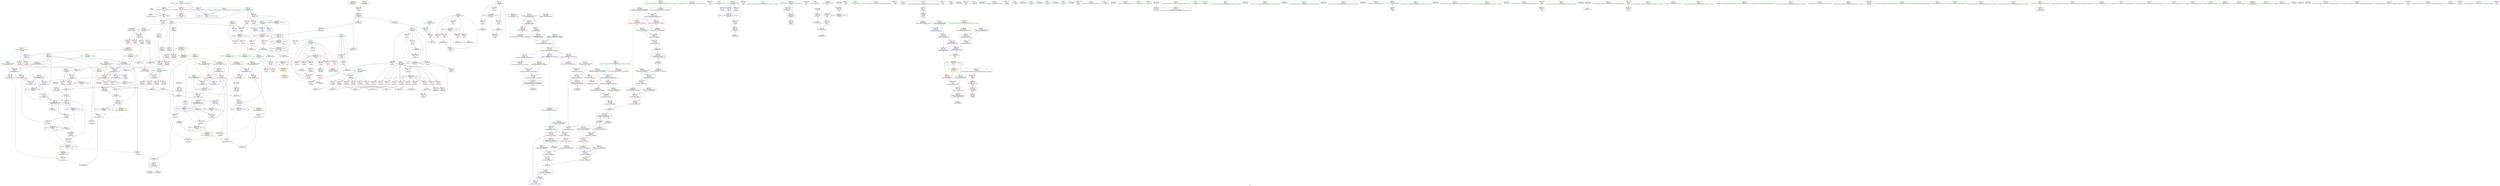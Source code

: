 digraph "SVFG" {
	label="SVFG";

	Node0x5625a80e5730 [shape=record,color=grey,label="{NodeID: 0\nNullPtr}"];
	Node0x5625a80e5730 -> Node0x5625a82d51c0[style=solid];
	Node0x5625a80e5730 -> Node0x5625a82e0780[style=solid];
	Node0x5625a82e50f0 [shape=record,color=black,label="{NodeID: 775\n278 = PHI(68, )\n}"];
	Node0x5625a8306cb0 [shape=record,color=black,label="{NodeID: 609\nMR_67V_3 = PHI(MR_67V_4, MR_67V_2, )\npts\{322 \}\n}"];
	Node0x5625a8306cb0 -> Node0x5625a82de430[style=dashed];
	Node0x5625a8306cb0 -> Node0x5625a82de500[style=dashed];
	Node0x5625a8306cb0 -> Node0x5625a82e2aa0[style=dashed];
	Node0x5625a82df200 [shape=record,color=red,label="{NodeID: 277\n528\<--492\n\<--test\nmain\n}"];
	Node0x5625a82df200 -> Node0x5625a82ef820[style=solid];
	Node0x5625a82cfeb0 [shape=record,color=green,label="{NodeID: 111\n619\<--620\n__b.addr\<--__b.addr_field_insensitive\n_ZStaNRSt13_Ios_FmtflagsS_\n}"];
	Node0x5625a82cfeb0 -> Node0x5625a82dfbc0[style=solid];
	Node0x5625a82cfeb0 -> Node0x5625a82e3870[style=solid];
	Node0x5625a82dae70 [shape=record,color=grey,label="{NodeID: 554\n169 = Binary(167, 168, )\n}"];
	Node0x5625a82d43b0 [shape=record,color=red,label="{NodeID: 222\n157\<--154\n\<--call13\n_Z5checkidd\n}"];
	Node0x5625a82d43b0 -> Node0x5625a82e1170[style=solid];
	Node0x5625a82d07d0 [shape=record,color=green,label="{NodeID: 56\n155\<--156\n_ZSt3minIdERKT_S2_S2_\<--_ZSt3minIdERKT_S2_S2__field_insensitive\n}"];
	Node0x5625a82e2010 [shape=record,color=blue,label="{NodeID: 333\n261\<--297\ni\<--inc\n_Z5checkd\n}"];
	Node0x5625a82e2010 -> Node0x5625a830a2e0[style=dashed];
	Node0x5625a82d77e0 [shape=record,color=purple,label="{NodeID: 167\n499\<--23\n\<--.str.3\nmain\n}"];
	Node0x5625a82cc9a0 [shape=record,color=green,label="{NodeID: 1\n7\<--1\n__dso_handle\<--dummyObj\nGlob }"];
	Node0x5625a82e5200 [shape=record,color=black,label="{NodeID: 776\n291 = PHI(68, )\n}"];
	Node0x5625a8306da0 [shape=record,color=black,label="{NodeID: 610\nMR_69V_2 = PHI(MR_69V_3, MR_69V_1, )\npts\{324 \}\n}"];
	Node0x5625a8306da0 -> Node0x5625a82e2830[style=dashed];
	Node0x5625a82df2d0 [shape=record,color=red,label="{NodeID: 278\n536\<--492\n\<--test\nmain\n}"];
	Node0x5625a82df2d0 -> Node0x5625a82efca0[style=solid];
	Node0x5625a82cff80 [shape=record,color=green,label="{NodeID: 112\n632\<--633\n__a.addr\<--__a.addr_field_insensitive\n_ZStcoSt13_Ios_Fmtflags\n}"];
	Node0x5625a82cff80 -> Node0x5625a82dfd60[style=solid];
	Node0x5625a82cff80 -> Node0x5625a82e3a10[style=solid];
	Node0x5625a82daff0 [shape=record,color=grey,label="{NodeID: 555\n166 = Binary(164, 165, )\n}"];
	Node0x5625a82daff0 -> Node0x5625a82db2f0[style=solid];
	Node0x5625a82d4480 [shape=record,color=red,label="{NodeID: 223\n175\<--174\n\<--call22\n_Z5checkidd\n}"];
	Node0x5625a82d4480 -> Node0x5625a82e1310[style=solid];
	Node0x5625a82d08d0 [shape=record,color=green,label="{NodeID: 57\n204\<--205\nretval\<--retval_field_insensitive\n_ZSt3maxIdERKT_S2_S2_\n}"];
	Node0x5625a82d08d0 -> Node0x5625a82d4620[style=solid];
	Node0x5625a82d08d0 -> Node0x5625a82e17f0[style=solid];
	Node0x5625a82d08d0 -> Node0x5625a82e18c0[style=solid];
	Node0x5625a82e20e0 [shape=record,color=blue,label="{NodeID: 334\n257\<--301\nretval\<--\n_Z5checkd\n}"];
	Node0x5625a82e20e0 -> Node0x5625a8308ee0[style=dashed];
	Node0x5625a82d78b0 [shape=record,color=purple,label="{NodeID: 168\n504\<--26\n\<--.str.4\nmain\n}"];
	Node0x5625a82cca30 [shape=record,color=green,label="{NodeID: 2\n11\<--1\n\<--dummyObj\nCan only get source location for instruction, argument, global var or function.}"];
	Node0x5625a82e5310 [shape=record,color=black,label="{NodeID: 777\n332 = PHI(423, )\n}"];
	Node0x5625a82e5310 -> Node0x5625a82e2280[style=solid];
	Node0x5625a82df3a0 [shape=record,color=red,label="{NodeID: 279\n555\<--492\n\<--test\nmain\n}"];
	Node0x5625a82df3a0 -> Node0x5625a82db5f0[style=solid];
	Node0x5625a82d0050 [shape=record,color=green,label="{NodeID: 113\n642\<--643\n__a.addr\<--__a.addr_field_insensitive\n_ZStoRRSt13_Ios_FmtflagsS_\n}"];
	Node0x5625a82d0050 -> Node0x5625a82dfe30[style=solid];
	Node0x5625a82d0050 -> Node0x5625a82dff00[style=solid];
	Node0x5625a82d0050 -> Node0x5625a82e3ae0[style=solid];
	Node0x5625a82db170 [shape=record,color=grey,label="{NodeID: 556\n179 = Binary(177, 178, )\n}"];
	Node0x5625a82db170 -> Node0x5625a82ef6a0[style=solid];
	Node0x5625a82d4550 [shape=record,color=red,label="{NodeID: 224\n188\<--187\n\<--call29\n_Z5checkidd\n}"];
	Node0x5625a82d4550 -> Node0x5625a82e14b0[style=solid];
	Node0x5625a82d09a0 [shape=record,color=green,label="{NodeID: 58\n206\<--207\n__a.addr\<--__a.addr_field_insensitive\n_ZSt3maxIdERKT_S2_S2_\n}"];
	Node0x5625a82d09a0 -> Node0x5625a82d46f0[style=solid];
	Node0x5625a82d09a0 -> Node0x5625a82d47c0[style=solid];
	Node0x5625a82d09a0 -> Node0x5625a82e1650[style=solid];
	Node0x5625a82e21b0 [shape=record,color=blue,label="{NodeID: 335\n313\<--328\nGENERATE_TEST\<--\n_Z5solvev\n}"];
	Node0x5625a82e21b0 -> Node0x5625a82dddb0[style=dashed];
	Node0x5625a82d7980 [shape=record,color=purple,label="{NodeID: 169\n505\<--28\n\<--.str.5\nmain\n}"];
	Node0x5625a82ccac0 [shape=record,color=green,label="{NodeID: 3\n13\<--1\n_ZSt4cout\<--dummyObj\nGlob }"];
	Node0x5625a82e54e0 [shape=record,color=black,label="{NodeID: 778\n342 = PHI(423, )\n}"];
	Node0x5625a82e54e0 -> Node0x5625a82d61f0[style=solid];
	Node0x5625a82df470 [shape=record,color=red,label="{NodeID: 280\n547\<--494\n\<--start\nmain\n}"];
	Node0x5625a82df470 -> Node0x5625a82d6ae0[style=solid];
	Node0x5625a82d4bb0 [shape=record,color=green,label="{NodeID: 114\n644\<--645\n__b.addr\<--__b.addr_field_insensitive\n_ZStoRRSt13_Ios_FmtflagsS_\n}"];
	Node0x5625a82d4bb0 -> Node0x5625a82dffd0[style=solid];
	Node0x5625a82d4bb0 -> Node0x5625a82e3bb0[style=solid];
	Node0x5625a82db2f0 [shape=record,color=grey,label="{NodeID: 557\n172 = Binary(166, 171, )\n}"];
	Node0x5625a82db2f0 -> Node0x5625a82e1240[style=solid];
	Node0x5625a82d4620 [shape=record,color=red,label="{NodeID: 225\n224\<--204\n\<--retval\n_ZSt3maxIdERKT_S2_S2_\n}"];
	Node0x5625a82d4620 -> Node0x5625a82d5c40[style=solid];
	Node0x5625a82d0a70 [shape=record,color=green,label="{NodeID: 59\n208\<--209\n__b.addr\<--__b.addr_field_insensitive\n_ZSt3maxIdERKT_S2_S2_\n}"];
	Node0x5625a82d0a70 -> Node0x5625a82d4890[style=solid];
	Node0x5625a82d0a70 -> Node0x5625a82d4960[style=solid];
	Node0x5625a82d0a70 -> Node0x5625a82e1720[style=solid];
	Node0x5625a82e2280 [shape=record,color=blue,label="{NodeID: 336\n10\<--332\nn\<--call\n_Z5solvev\n}"];
	Node0x5625a82e2280 -> Node0x5625a82d88b0[style=dashed];
	Node0x5625a82e2280 -> Node0x5625a8306fc0[style=dashed];
	Node0x5625a82d7a50 [shape=record,color=purple,label="{NodeID: 170\n526\<--31\n\<--.str.6\nmain\n}"];
	Node0x5625a82ccb50 [shape=record,color=green,label="{NodeID: 4\n16\<--1\n_ZSt4cerr\<--dummyObj\nGlob }"];
	Node0x5625a82e5620 [shape=record,color=black,label="{NodeID: 779\n371 = PHI(255, )\n}"];
	Node0x5625a82df540 [shape=record,color=red,label="{NodeID: 281\n591\<--580\nthis1\<--this.addr\n_ZNSt8ios_base4setfESt13_Ios_FmtflagsS0_\n}"];
	Node0x5625a82df540 -> Node0x5625a82d83d0[style=solid];
	Node0x5625a82df540 -> Node0x5625a82d84a0[style=solid];
	Node0x5625a82df540 -> Node0x5625a82d8570[style=solid];
	Node0x5625a82d4c80 [shape=record,color=green,label="{NodeID: 115\n652\<--653\n_ZStorSt13_Ios_FmtflagsS_\<--_ZStorSt13_Ios_FmtflagsS__field_insensitive\n}"];
	Node0x5625a82db470 [shape=record,color=grey,label="{NodeID: 558\n193 = Binary(192, 194, )\n}"];
	Node0x5625a82db470 -> Node0x5625a82e1580[style=solid];
	Node0x5625a82d46f0 [shape=record,color=red,label="{NodeID: 226\n212\<--206\n\<--__a.addr\n_ZSt3maxIdERKT_S2_S2_\n}"];
	Node0x5625a82d46f0 -> Node0x5625a82d4a30[style=solid];
	Node0x5625a82d0b40 [shape=record,color=green,label="{NodeID: 60\n231\<--232\nretval\<--retval_field_insensitive\n_ZSt3minIdERKT_S2_S2_\n}"];
	Node0x5625a82d0b40 -> Node0x5625a82dcd70[style=solid];
	Node0x5625a82d0b40 -> Node0x5625a82e1b30[style=solid];
	Node0x5625a82d0b40 -> Node0x5625a82e1c00[style=solid];
	Node0x5625a82e2350 [shape=record,color=blue,label="{NodeID: 337\n315\<--11\ni\<--\n_Z5solvev\n}"];
	Node0x5625a82e2350 -> Node0x5625a82dde80[style=dashed];
	Node0x5625a82e2350 -> Node0x5625a82ddf50[style=dashed];
	Node0x5625a82e2350 -> Node0x5625a82de020[style=dashed];
	Node0x5625a82e2350 -> Node0x5625a82e24f0[style=dashed];
	Node0x5625a82e2350 -> Node0x5625a83070b0[style=dashed];
	Node0x5625a82d7b20 [shape=record,color=purple,label="{NodeID: 171\n534\<--31\n\<--.str.6\nmain\n}"];
	Node0x5625a82ccbe0 [shape=record,color=green,label="{NodeID: 5\n17\<--1\n.str\<--dummyObj\nGlob }"];
	Node0x5625a82e5730 [shape=record,color=black,label="{NodeID: 780\n395 = PHI(438, )\n}"];
	Node0x5625a82df610 [shape=record,color=red,label="{NodeID: 282\n603\<--582\n\<--__fmtfl.addr\n_ZNSt8ios_base4setfESt13_Ios_FmtflagsS0_\n|{<s0>46}}"];
	Node0x5625a82df610:s0 -> Node0x5625a82e8400[style=solid,color=red];
	Node0x5625a82d4d80 [shape=record,color=green,label="{NodeID: 116\n660\<--661\n__a.addr\<--__a.addr_field_insensitive\n_ZStanSt13_Ios_FmtflagsS_\n}"];
	Node0x5625a82d4d80 -> Node0x5625a82e0170[style=solid];
	Node0x5625a82d4d80 -> Node0x5625a82e3d50[style=solid];
	Node0x5625a82db5f0 [shape=record,color=grey,label="{NodeID: 559\n556 = Binary(555, 194, )\n}"];
	Node0x5625a82db5f0 -> Node0x5625a82e3390[style=solid];
	Node0x5625a82d47c0 [shape=record,color=red,label="{NodeID: 227\n221\<--206\n\<--__a.addr\n_ZSt3maxIdERKT_S2_S2_\n}"];
	Node0x5625a82d47c0 -> Node0x5625a82e18c0[style=solid];
	Node0x5625a82d0c10 [shape=record,color=green,label="{NodeID: 61\n233\<--234\n__a.addr\<--__a.addr_field_insensitive\n_ZSt3minIdERKT_S2_S2_\n}"];
	Node0x5625a82d0c10 -> Node0x5625a82dce40[style=solid];
	Node0x5625a82d0c10 -> Node0x5625a82dcf10[style=solid];
	Node0x5625a82d0c10 -> Node0x5625a82e1990[style=solid];
	Node0x5625a83164c0 [shape=record,color=yellow,style=double,label="{NodeID: 670\n28V_1 = ENCHI(MR_28V_0)\npts\{90000 \}\nFun[_Z5checkidd]}"];
	Node0x5625a83164c0 -> Node0x5625a82d4140[style=dashed];
	Node0x5625a83164c0 -> Node0x5625a82d4210[style=dashed];
	Node0x5625a82e2420 [shape=record,color=blue,label="{NodeID: 338\n346\<--343\narrayidx\<--conv\n_Z5solvev\n}"];
	Node0x5625a82e2420 -> Node0x5625a82e2420[style=dashed];
	Node0x5625a82e2420 -> Node0x5625a83075b0[style=dashed];
	Node0x5625a82d7bf0 [shape=record,color=purple,label="{NodeID: 172\n539\<--33\n\<--.str.7\nmain\n}"];
	Node0x5625a82ccc70 [shape=record,color=green,label="{NodeID: 6\n19\<--1\n.str.1\<--dummyObj\nGlob }"];
	Node0x5625a82e5840 [shape=record,color=black,label="{NodeID: 781\n399 = PHI()\n}"];
	Node0x5625a83127f0 [shape=record,color=yellow,style=double,label="{NodeID: 615\n10V_1 = ENCHI(MR_10V_0)\npts\{79 \}\nFun[_ZSt3maxIdERKT_S2_S2_]}"];
	Node0x5625a83127f0 -> Node0x5625a82d4a30[style=dashed];
	Node0x5625a82df6e0 [shape=record,color=red,label="{NodeID: 283\n595\<--584\n\<--__mask.addr\n_ZNSt8ios_base4setfESt13_Ios_FmtflagsS0_\n|{<s0>44}}"];
	Node0x5625a82df6e0:s0 -> Node0x5625a82e82f0[style=solid,color=red];
	Node0x5625a82d4e50 [shape=record,color=green,label="{NodeID: 117\n662\<--663\n__b.addr\<--__b.addr_field_insensitive\n_ZStanSt13_Ios_FmtflagsS_\n}"];
	Node0x5625a82d4e50 -> Node0x5625a82e0240[style=solid];
	Node0x5625a82d4e50 -> Node0x5625a82e3e20[style=solid];
	Node0x5625a82db770 [shape=record,color=grey,label="{NodeID: 560\n182 = Binary(180, 181, )\n}"];
	Node0x5625a82d4890 [shape=record,color=red,label="{NodeID: 228\n214\<--208\n\<--__b.addr\n_ZSt3maxIdERKT_S2_S2_\n}"];
	Node0x5625a82d4890 -> Node0x5625a82dcce0[style=solid];
	Node0x5625a82d0ce0 [shape=record,color=green,label="{NodeID: 62\n235\<--236\n__b.addr\<--__b.addr_field_insensitive\n_ZSt3minIdERKT_S2_S2_\n}"];
	Node0x5625a82d0ce0 -> Node0x5625a82dcfe0[style=solid];
	Node0x5625a82d0ce0 -> Node0x5625a82dd0b0[style=solid];
	Node0x5625a82d0ce0 -> Node0x5625a82e1a60[style=solid];
	Node0x5625a82e24f0 [shape=record,color=blue,label="{NodeID: 339\n315\<--350\ni\<--inc\n_Z5solvev\n}"];
	Node0x5625a82e24f0 -> Node0x5625a82dde80[style=dashed];
	Node0x5625a82e24f0 -> Node0x5625a82ddf50[style=dashed];
	Node0x5625a82e24f0 -> Node0x5625a82de020[style=dashed];
	Node0x5625a82e24f0 -> Node0x5625a82e24f0[style=dashed];
	Node0x5625a82e24f0 -> Node0x5625a83070b0[style=dashed];
	Node0x5625a82d7cc0 [shape=record,color=purple,label="{NodeID: 173\n542\<--35\n\<--.str.8\nmain\n}"];
	Node0x5625a82ccd30 [shape=record,color=green,label="{NodeID: 7\n21\<--1\n.str.2\<--dummyObj\nGlob }"];
	Node0x5625a82e5910 [shape=record,color=black,label="{NodeID: 782\n405 = PHI()\n}"];
	Node0x5625a82df7b0 [shape=record,color=red,label="{NodeID: 284\n604\<--584\n\<--__mask.addr\n_ZNSt8ios_base4setfESt13_Ios_FmtflagsS0_\n|{<s0>46}}"];
	Node0x5625a82df7b0:s0 -> Node0x5625a82e85b0[style=solid,color=red];
	Node0x5625a82d4f20 [shape=record,color=green,label="{NodeID: 118\n673\<--674\n__a.addr\<--__a.addr_field_insensitive\n_ZStorSt13_Ios_FmtflagsS_\n}"];
	Node0x5625a82d4f20 -> Node0x5625a82e0310[style=solid];
	Node0x5625a82d4f20 -> Node0x5625a82e3ef0[style=solid];
	Node0x5625a82db8f0 [shape=record,color=grey,label="{NodeID: 561\n546 = Binary(356, 545, )\n}"];
	Node0x5625a82db8f0 -> Node0x5625a82dba70[style=solid];
	Node0x5625a82d4960 [shape=record,color=red,label="{NodeID: 229\n218\<--208\n\<--__b.addr\n_ZSt3maxIdERKT_S2_S2_\n}"];
	Node0x5625a82d4960 -> Node0x5625a82e17f0[style=solid];
	Node0x5625a82d0db0 [shape=record,color=green,label="{NodeID: 63\n253\<--254\n_Z5checkd\<--_Z5checkd_field_insensitive\n}"];
	Node0x5625a82e25c0 [shape=record,color=blue,label="{NodeID: 340\n317\<--356\nl\<--\n_Z5solvev\n}"];
	Node0x5625a82e25c0 -> Node0x5625a830f7e0[style=dashed];
	Node0x5625a82d7d90 [shape=record,color=purple,label="{NodeID: 174\n426\<--37\n\<--.str.9\n_Z7nextIntv\n}"];
	Node0x5625a82ccdf0 [shape=record,color=green,label="{NodeID: 8\n23\<--1\n.str.3\<--dummyObj\nGlob }"];
	Node0x5625a82e5a10 [shape=record,color=black,label="{NodeID: 783\n408 = PHI()\n}"];
	Node0x5625a82df880 [shape=record,color=red,label="{NodeID: 285\n612\<--586\n\<--__old\n_ZNSt8ios_base4setfESt13_Ios_FmtflagsS0_\n}"];
	Node0x5625a82df880 -> Node0x5625a82d6bb0[style=solid];
	Node0x5625a82d4ff0 [shape=record,color=green,label="{NodeID: 119\n675\<--676\n__b.addr\<--__b.addr_field_insensitive\n_ZStorSt13_Ios_FmtflagsS_\n}"];
	Node0x5625a82d4ff0 -> Node0x5625a82e03e0[style=solid];
	Node0x5625a82d4ff0 -> Node0x5625a82e3fc0[style=solid];
	Node0x5625a82dba70 [shape=record,color=grey,label="{NodeID: 562\n549 = Binary(546, 548, )\n}"];
	Node0x5625a82dba70 -> Node0x5625a82ef9a0[style=solid];
	Node0x5625a82d4a30 [shape=record,color=red,label="{NodeID: 230\n213\<--212\n\<--\n_ZSt3maxIdERKT_S2_S2_\n}"];
	Node0x5625a82d4a30 -> Node0x5625a82f4530[style=solid];
	Node0x5625a82d0eb0 [shape=record,color=green,label="{NodeID: 64\n257\<--258\nretval\<--retval_field_insensitive\n_Z5checkd\n}"];
	Node0x5625a82d0eb0 -> Node0x5625a82dd320[style=solid];
	Node0x5625a82d0eb0 -> Node0x5625a82e1e70[style=solid];
	Node0x5625a82d0eb0 -> Node0x5625a82e1f40[style=solid];
	Node0x5625a82d0eb0 -> Node0x5625a82e20e0[style=solid];
	Node0x5625a82e2690 [shape=record,color=blue,label="{NodeID: 341\n319\<--102\nr\<--\n_Z5solvev\n}"];
	Node0x5625a82e2690 -> Node0x5625a83067b0[style=dashed];
	Node0x5625a82d7e60 [shape=record,color=purple,label="{NodeID: 175\n687\<--39\nllvm.global_ctors_0\<--llvm.global_ctors\nGlob }"];
	Node0x5625a82d7e60 -> Node0x5625a82e0580[style=solid];
	Node0x5625a82cceb0 [shape=record,color=green,label="{NodeID: 9\n25\<--1\nstdin\<--dummyObj\nGlob }"];
	Node0x5625a82e5ae0 [shape=record,color=black,label="{NodeID: 784\n414 = PHI()\n}"];
	Node0x5625a82df950 [shape=record,color=red,label="{NodeID: 286\n593\<--592\n\<--_M_flags\n_ZNSt8ios_base4setfESt13_Ios_FmtflagsS0_\n}"];
	Node0x5625a82df950 -> Node0x5625a82e36d0[style=solid];
	Node0x5625a82d50c0 [shape=record,color=green,label="{NodeID: 120\n41\<--683\n_GLOBAL__sub_I_NALP_1_0.cpp\<--_GLOBAL__sub_I_NALP_1_0.cpp_field_insensitive\n}"];
	Node0x5625a82d50c0 -> Node0x5625a82e0680[style=solid];
	Node0x5625a82dbbf0 [shape=record,color=grey,label="{NodeID: 563\n149 = Binary(147, 148, )\n}"];
	Node0x5625a82dcce0 [shape=record,color=red,label="{NodeID: 231\n215\<--214\n\<--\n_ZSt3maxIdERKT_S2_S2_\n}"];
	Node0x5625a82dcce0 -> Node0x5625a82f4530[style=solid];
	Node0x5625a82d0f80 [shape=record,color=green,label="{NodeID: 65\n259\<--260\nx.addr\<--x.addr_field_insensitive\n_Z5checkd\n}"];
	Node0x5625a82d0f80 -> Node0x5625a82dd3f0[style=solid];
	Node0x5625a82d0f80 -> Node0x5625a82dd4c0[style=solid];
	Node0x5625a82d0f80 -> Node0x5625a82dd590[style=solid];
	Node0x5625a82d0f80 -> Node0x5625a82dd660[style=solid];
	Node0x5625a82d0f80 -> Node0x5625a82e1cd0[style=solid];
	Node0x5625a82e2760 [shape=record,color=blue,label="{NodeID: 342\n321\<--11\ni2\<--\n_Z5solvev\n}"];
	Node0x5625a82e2760 -> Node0x5625a8306cb0[style=dashed];
	Node0x5625a82d7f60 [shape=record,color=purple,label="{NodeID: 176\n688\<--39\nllvm.global_ctors_1\<--llvm.global_ctors\nGlob }"];
	Node0x5625a82d7f60 -> Node0x5625a82e0680[style=solid];
	Node0x5625a82ccf70 [shape=record,color=green,label="{NodeID: 10\n26\<--1\n.str.4\<--dummyObj\nGlob }"];
	Node0x5625a82e5c10 [shape=record,color=black,label="{NodeID: 785\n418 = PHI()\n}"];
	Node0x5625a83135b0 [shape=record,color=yellow,style=double,label="{NodeID: 619\n37V_1 = ENCHI(MR_37V_0)\npts\{89 93 \}\nFun[_ZSt3maxIdERKT_S2_S2_]}"];
	Node0x5625a83135b0 -> Node0x5625a82dcce0[style=dashed];
	Node0x5625a82dfa20 [shape=record,color=red,label="{NodeID: 287\n623\<--617\n\<--__a.addr\n_ZStaNRSt13_Ios_FmtflagsS_\n}"];
	Node0x5625a82dfa20 -> Node0x5625a82dfc90[style=solid];
	Node0x5625a82d51c0 [shape=record,color=black,label="{NodeID: 121\n2\<--3\ndummyVal\<--dummyVal\n}"];
	Node0x5625a82dbd70 [shape=record,color=grey,label="{NodeID: 564\n146 = Binary(144, 145, )\n}"];
	Node0x5625a82dbd70 -> Node0x5625a82dbef0[style=solid];
	Node0x5625a82dcd70 [shape=record,color=red,label="{NodeID: 232\n251\<--231\n\<--retval\n_ZSt3minIdERKT_S2_S2_\n}"];
	Node0x5625a82dcd70 -> Node0x5625a82d5d10[style=solid];
	Node0x5625a82d1050 [shape=record,color=green,label="{NodeID: 66\n261\<--262\ni\<--i_field_insensitive\n_Z5checkd\n}"];
	Node0x5625a82d1050 -> Node0x5625a82dd730[style=solid];
	Node0x5625a82d1050 -> Node0x5625a82dd800[style=solid];
	Node0x5625a82d1050 -> Node0x5625a82dd8d0[style=solid];
	Node0x5625a82d1050 -> Node0x5625a82dd9a0[style=solid];
	Node0x5625a82d1050 -> Node0x5625a82dda70[style=solid];
	Node0x5625a82d1050 -> Node0x5625a82ddb40[style=solid];
	Node0x5625a82d1050 -> Node0x5625a82e1da0[style=solid];
	Node0x5625a82d1050 -> Node0x5625a82e2010[style=solid];
	Node0x5625a82e2830 [shape=record,color=blue,label="{NodeID: 343\n323\<--367\nmid\<--div\n_Z5solvev\n}"];
	Node0x5625a82e2830 -> Node0x5625a82de5d0[style=dashed];
	Node0x5625a82e2830 -> Node0x5625a82de6a0[style=dashed];
	Node0x5625a82e2830 -> Node0x5625a82de770[style=dashed];
	Node0x5625a82e2830 -> Node0x5625a8306da0[style=dashed];
	Node0x5625a82d8060 [shape=record,color=purple,label="{NodeID: 177\n689\<--39\nllvm.global_ctors_2\<--llvm.global_ctors\nGlob }"];
	Node0x5625a82d8060 -> Node0x5625a82e0780[style=solid];
	Node0x5625a82cd030 [shape=record,color=green,label="{NodeID: 11\n28\<--1\n.str.5\<--dummyObj\nGlob }"];
	Node0x5625a82e5d10 [shape=record,color=black,label="{NodeID: 786\n420 = PHI()\n}"];
	Node0x5625a8313690 [shape=record,color=yellow,style=double,label="{NodeID: 620\n74V_1 = ENCHI(MR_74V_0)\npts\{425 \}\nFun[_Z7nextIntv]}"];
	Node0x5625a8313690 -> Node0x5625a82deab0[style=dashed];
	Node0x5625a82dfaf0 [shape=record,color=red,label="{NodeID: 288\n627\<--617\n\<--__a.addr\n_ZStaNRSt13_Ios_FmtflagsS_\n}"];
	Node0x5625a82dfaf0 -> Node0x5625a82d6c80[style=solid];
	Node0x5625a82dfaf0 -> Node0x5625a82e3940[style=solid];
	Node0x5625a82d52c0 [shape=record,color=black,label="{NodeID: 122\n487\<--11\nmain_ret\<--\nmain\n}"];
	Node0x5625a82dbef0 [shape=record,color=grey,label="{NodeID: 565\n152 = Binary(146, 151, )\n}"];
	Node0x5625a82dbef0 -> Node0x5625a82e10a0[style=solid];
	Node0x5625a82dce40 [shape=record,color=red,label="{NodeID: 233\n241\<--233\n\<--__a.addr\n_ZSt3minIdERKT_S2_S2_\n}"];
	Node0x5625a82dce40 -> Node0x5625a82dd250[style=solid];
	Node0x5625a82d1120 [shape=record,color=green,label="{NodeID: 67\n305\<--306\n_Z6stupidv\<--_Z6stupidv_field_insensitive\n}"];
	Node0x5625a82e2900 [shape=record,color=blue,label="{NodeID: 344\n319\<--373\nr\<--\n_Z5solvev\n}"];
	Node0x5625a82e2900 -> Node0x5625a83067b0[style=dashed];
	Node0x5625a82d8160 [shape=record,color=purple,label="{NodeID: 178\n390\<--389\nvbase.offset.ptr\<--vtable\n_Z5solvev\n}"];
	Node0x5625a82d8160 -> Node0x5625a82d6390[style=solid];
	Node0x5625a82cd0f0 [shape=record,color=green,label="{NodeID: 12\n30\<--1\nstdout\<--dummyObj\nGlob }"];
	Node0x5625a82e5e10 [shape=record,color=black,label="{NodeID: 787\n421 = PHI()\n}"];
	Node0x5625a82dfbc0 [shape=record,color=red,label="{NodeID: 289\n625\<--619\n\<--__b.addr\n_ZStaNRSt13_Ios_FmtflagsS_\n|{<s0>48}}"];
	Node0x5625a82dfbc0:s0 -> Node0x5625a82e85b0[style=solid,color=red];
	Node0x5625a82d5390 [shape=record,color=black,label="{NodeID: 123\n14\<--13\n\<--_ZSt4cout\nCan only get source location for instruction, argument, global var or function.}"];
	Node0x5625a82d5390 -> Node0x5625a82d8640[style=solid];
	Node0x5625a82dc070 [shape=record,color=grey,label="{NodeID: 566\n350 = Binary(349, 194, )\n}"];
	Node0x5625a82dc070 -> Node0x5625a82e24f0[style=solid];
	Node0x5625a82dcf10 [shape=record,color=red,label="{NodeID: 234\n248\<--233\n\<--__a.addr\n_ZSt3minIdERKT_S2_S2_\n}"];
	Node0x5625a82dcf10 -> Node0x5625a82e1c00[style=solid];
	Node0x5625a82d1220 [shape=record,color=green,label="{NodeID: 68\n310\<--311\n_Z5solvev\<--_Z5solvev_field_insensitive\n}"];
	Node0x5625a82e29d0 [shape=record,color=blue,label="{NodeID: 345\n317\<--376\nl\<--\n_Z5solvev\n}"];
	Node0x5625a82e29d0 -> Node0x5625a830f7e0[style=dashed];
	Node0x5625a82d8230 [shape=record,color=purple,label="{NodeID: 179\n450\<--449\n_M_precision\<--this1\n_ZNSt8ios_base9precisionEl\n}"];
	Node0x5625a82d8230 -> Node0x5625a82dedf0[style=solid];
	Node0x5625a82cd1b0 [shape=record,color=green,label="{NodeID: 13\n31\<--1\n.str.6\<--dummyObj\nGlob }"];
	Node0x5625a82e5ee0 [shape=record,color=black,label="{NodeID: 788\n467 = PHI(576, )\n}"];
	Node0x5625a82dfc90 [shape=record,color=red,label="{NodeID: 290\n624\<--623\n\<--\n_ZStaNRSt13_Ios_FmtflagsS_\n|{<s0>48}}"];
	Node0x5625a82dfc90:s0 -> Node0x5625a82e8400[style=solid,color=red];
	Node0x5625a82d5490 [shape=record,color=black,label="{NodeID: 124\n15\<--13\n\<--_ZSt4cout\nCan only get source location for instruction, argument, global var or function.}"];
	Node0x5625a82d5490 -> Node0x5625a82d8980[style=solid];
	Node0x5625a82dc1f0 [shape=record,color=grey,label="{NodeID: 567\n137 = Binary(129, 136, )\n}"];
	Node0x5625a82dc1f0 -> Node0x5625a82e0f00[style=solid];
	Node0x5625a82dcfe0 [shape=record,color=red,label="{NodeID: 235\n239\<--235\n\<--__b.addr\n_ZSt3minIdERKT_S2_S2_\n}"];
	Node0x5625a82dcfe0 -> Node0x5625a82dd180[style=solid];
	Node0x5625a82d1320 [shape=record,color=green,label="{NodeID: 69\n313\<--314\nGENERATE_TEST\<--GENERATE_TEST_field_insensitive\n_Z5solvev\n}"];
	Node0x5625a82d1320 -> Node0x5625a82dddb0[style=solid];
	Node0x5625a82d1320 -> Node0x5625a82e21b0[style=solid];
	Node0x5625a82e2aa0 [shape=record,color=blue,label="{NodeID: 346\n321\<--381\ni2\<--inc11\n_Z5solvev\n}"];
	Node0x5625a82e2aa0 -> Node0x5625a8306cb0[style=dashed];
	Node0x5625a82d8300 [shape=record,color=purple,label="{NodeID: 180\n454\<--449\n_M_precision2\<--this1\n_ZNSt8ios_base9precisionEl\n}"];
	Node0x5625a82d8300 -> Node0x5625a82e2eb0[style=solid];
	Node0x5625a82cd270 [shape=record,color=green,label="{NodeID: 14\n33\<--1\n.str.7\<--dummyObj\nGlob }"];
	Node0x5625a82e6050 [shape=record,color=black,label="{NodeID: 789\n507 = PHI()\n}"];
	Node0x5625a82e6050 -> Node0x5625a82d6940[style=solid];
	Node0x5625a82dfd60 [shape=record,color=red,label="{NodeID: 291\n635\<--632\n\<--__a.addr\n_ZStcoSt13_Ios_Fmtflags\n}"];
	Node0x5625a82dfd60 -> Node0x5625a82ee620[style=solid];
	Node0x5625a82d5590 [shape=record,color=black,label="{NodeID: 125\n52\<--53\n\<--_ZNSt8ios_base4InitD1Ev\nCan only get source location for instruction, argument, global var or function.}"];
	Node0x5625a82dc370 [shape=record,color=grey,label="{NodeID: 568\n361 = cmp(360, 362, )\n}"];
	Node0x5625a82dd0b0 [shape=record,color=red,label="{NodeID: 236\n245\<--235\n\<--__b.addr\n_ZSt3minIdERKT_S2_S2_\n}"];
	Node0x5625a82dd0b0 -> Node0x5625a82e1b30[style=solid];
	Node0x5625a82d13f0 [shape=record,color=green,label="{NodeID: 70\n315\<--316\ni\<--i_field_insensitive\n_Z5solvev\n}"];
	Node0x5625a82d13f0 -> Node0x5625a82dde80[style=solid];
	Node0x5625a82d13f0 -> Node0x5625a82ddf50[style=solid];
	Node0x5625a82d13f0 -> Node0x5625a82de020[style=solid];
	Node0x5625a82d13f0 -> Node0x5625a82e2350[style=solid];
	Node0x5625a82d13f0 -> Node0x5625a82e24f0[style=solid];
	Node0x5625a82e2b70 [shape=record,color=blue,label="{NodeID: 347\n325\<--387\nans\<--div14\n_Z5solvev\n}"];
	Node0x5625a82e2b70 -> Node0x5625a82de840[style=dashed];
	Node0x5625a82e2b70 -> Node0x5625a82de910[style=dashed];
	Node0x5625a82d83d0 [shape=record,color=purple,label="{NodeID: 181\n592\<--591\n_M_flags\<--this1\n_ZNSt8ios_base4setfESt13_Ios_FmtflagsS0_\n}"];
	Node0x5625a82d83d0 -> Node0x5625a82df950[style=solid];
	Node0x5625a82cd330 [shape=record,color=green,label="{NodeID: 15\n35\<--1\n.str.8\<--dummyObj\nGlob }"];
	Node0x5625a82e6150 [shape=record,color=black,label="{NodeID: 790\n514 = PHI(423, )\n}"];
	Node0x5625a82e6150 -> Node0x5625a82e3120[style=solid];
	Node0x5625a82dfe30 [shape=record,color=red,label="{NodeID: 292\n648\<--642\n\<--__a.addr\n_ZStoRRSt13_Ios_FmtflagsS_\n}"];
	Node0x5625a82dfe30 -> Node0x5625a82e00a0[style=solid];
	Node0x5625a82d5690 [shape=record,color=black,label="{NodeID: 126\n110\<--109\nidxprom\<--\n_Z5checkidd\n}"];
	Node0x5625a82dc4f0 [shape=record,color=grey,label="{NodeID: 569\n243 = cmp(240, 242, )\n}"];
	Node0x5625a82dd180 [shape=record,color=red,label="{NodeID: 237\n240\<--239\n\<--\n_ZSt3minIdERKT_S2_S2_\n}"];
	Node0x5625a82dd180 -> Node0x5625a82dc4f0[style=solid];
	Node0x5625a82d14c0 [shape=record,color=green,label="{NodeID: 71\n317\<--318\nl\<--l_field_insensitive\n_Z5solvev\n}"];
	Node0x5625a82d14c0 -> Node0x5625a82de0f0[style=solid];
	Node0x5625a82d14c0 -> Node0x5625a82de1c0[style=solid];
	Node0x5625a82d14c0 -> Node0x5625a82e25c0[style=solid];
	Node0x5625a82d14c0 -> Node0x5625a82e29d0[style=solid];
	Node0x5625a82e2c40 [shape=record,color=blue,label="{NodeID: 348\n441\<--439\nthis.addr\<--this\n_ZNSt8ios_base9precisionEl\n}"];
	Node0x5625a82e2c40 -> Node0x5625a82deb80[style=dashed];
	Node0x5625a82d84a0 [shape=record,color=purple,label="{NodeID: 182\n599\<--591\n_M_flags2\<--this1\n_ZNSt8ios_base4setfESt13_Ios_FmtflagsS0_\n|{<s0>45}}"];
	Node0x5625a82d84a0:s0 -> Node0x5625a8342b10[style=solid,color=red];
	Node0x5625a82cd3f0 [shape=record,color=green,label="{NodeID: 16\n37\<--1\n.str.9\<--dummyObj\nGlob }"];
	Node0x5625a82e6320 [shape=record,color=black,label="{NodeID: 791\n522 = PHI()\n}"];
	Node0x5625a82e6320 -> Node0x5625a82e32c0[style=solid];
	Node0x5625a82dff00 [shape=record,color=red,label="{NodeID: 293\n654\<--642\n\<--__a.addr\n_ZStoRRSt13_Ios_FmtflagsS_\n}"];
	Node0x5625a82dff00 -> Node0x5625a82d6e20[style=solid];
	Node0x5625a82dff00 -> Node0x5625a82e3c80[style=solid];
	Node0x5625a82d5760 [shape=record,color=black,label="{NodeID: 127\n117\<--116\nidxprom1\<--\n_Z5checkidd\n}"];
	Node0x5625a82dc670 [shape=record,color=grey,label="{NodeID: 570\n125 = cmp(123, 124, )\n}"];
	Node0x5625a82dd250 [shape=record,color=red,label="{NodeID: 238\n242\<--241\n\<--\n_ZSt3minIdERKT_S2_S2_\n}"];
	Node0x5625a82dd250 -> Node0x5625a82dc4f0[style=solid];
	Node0x5625a82d1590 [shape=record,color=green,label="{NodeID: 72\n319\<--320\nr\<--r_field_insensitive\n_Z5solvev\n}"];
	Node0x5625a82d1590 -> Node0x5625a82de290[style=solid];
	Node0x5625a82d1590 -> Node0x5625a82de360[style=solid];
	Node0x5625a82d1590 -> Node0x5625a82e2690[style=solid];
	Node0x5625a82d1590 -> Node0x5625a82e2900[style=solid];
	Node0x5625a82e2d10 [shape=record,color=blue,label="{NodeID: 349\n443\<--440\n__prec.addr\<--__prec\n_ZNSt8ios_base9precisionEl\n}"];
	Node0x5625a82e2d10 -> Node0x5625a82dec50[style=dashed];
	Node0x5625a82d8570 [shape=record,color=purple,label="{NodeID: 183\n608\<--591\n_M_flags5\<--this1\n_ZNSt8ios_base4setfESt13_Ios_FmtflagsS0_\n|{<s0>47}}"];
	Node0x5625a82d8570:s0 -> Node0x5625a82e7ce0[style=solid,color=red];
	Node0x5625a82cd4b0 [shape=record,color=green,label="{NodeID: 17\n40\<--1\n\<--dummyObj\nCan only get source location for instruction, argument, global var or function.}"];
	Node0x5625a82e63f0 [shape=record,color=black,label="{NodeID: 792\n527 = PHI()\n}"];
	Node0x5625a82dffd0 [shape=record,color=red,label="{NodeID: 294\n650\<--644\n\<--__b.addr\n_ZStoRRSt13_Ios_FmtflagsS_\n|{<s0>49}}"];
	Node0x5625a82dffd0:s0 -> Node0x5625a83424c0[style=solid,color=red];
	Node0x5625a82d5830 [shape=record,color=black,label="{NodeID: 128\n136\<--133\nconv\<--call\n_Z5checkidd\n}"];
	Node0x5625a82d5830 -> Node0x5625a82dc1f0[style=solid];
	Node0x5625a82dc7f0 [shape=record,color=grey,label="{NodeID: 571\n107 = cmp(105, 106, )\n}"];
	Node0x5625a82dd320 [shape=record,color=red,label="{NodeID: 239\n303\<--257\n\<--retval\n_Z5checkd\n}"];
	Node0x5625a82dd320 -> Node0x5625a82d5f80[style=solid];
	Node0x5625a82d1660 [shape=record,color=green,label="{NodeID: 73\n321\<--322\ni2\<--i2_field_insensitive\n_Z5solvev\n}"];
	Node0x5625a82d1660 -> Node0x5625a82de430[style=solid];
	Node0x5625a82d1660 -> Node0x5625a82de500[style=solid];
	Node0x5625a82d1660 -> Node0x5625a82e2760[style=solid];
	Node0x5625a82d1660 -> Node0x5625a82e2aa0[style=solid];
	Node0x5625a82e2de0 [shape=record,color=blue,label="{NodeID: 350\n445\<--451\n__old\<--\n_ZNSt8ios_base9precisionEl\n}"];
	Node0x5625a82e2de0 -> Node0x5625a82ded20[style=dashed];
	Node0x5625a82d8640 [shape=record,color=purple,label="{NodeID: 184\n393\<--14\nadd.ptr\<--\n_Z5solvev\n}"];
	Node0x5625a82d8640 -> Node0x5625a82d6460[style=solid];
	Node0x5625a82cd570 [shape=record,color=green,label="{NodeID: 18\n100\<--1\n\<--dummyObj\nCan only get source location for instruction, argument, global var or function.}"];
	Node0x5625a82e64c0 [shape=record,color=black,label="{NodeID: 793\n530 = PHI()\n}"];
	Node0x5625a82e00a0 [shape=record,color=red,label="{NodeID: 295\n649\<--648\n\<--\n_ZStoRRSt13_Ios_FmtflagsS_\n|{<s0>49}}"];
	Node0x5625a82e00a0:s0 -> Node0x5625a83423f0[style=solid,color=red];
	Node0x5625a82d5900 [shape=record,color=black,label="{NodeID: 129\n151\<--150\nconv11\<--call10\n_Z5checkidd\n}"];
	Node0x5625a82d5900 -> Node0x5625a82dbef0[style=solid];
	Node0x5625a82dc970 [shape=record,color=grey,label="{NodeID: 572\n520 = cmp(518, 519, )\n}"];
	Node0x5625a82dd3f0 [shape=record,color=red,label="{NodeID: 240\n275\<--259\n\<--x.addr\n_Z5checkd\n}"];
	Node0x5625a82dd3f0 -> Node0x5625a82ef3a0[style=solid];
	Node0x5625a82d1730 [shape=record,color=green,label="{NodeID: 74\n323\<--324\nmid\<--mid_field_insensitive\n_Z5solvev\n}"];
	Node0x5625a82d1730 -> Node0x5625a82de5d0[style=solid];
	Node0x5625a82d1730 -> Node0x5625a82de6a0[style=solid];
	Node0x5625a82d1730 -> Node0x5625a82de770[style=solid];
	Node0x5625a82d1730 -> Node0x5625a82e2830[style=solid];
	Node0x5625a82e2eb0 [shape=record,color=blue,label="{NodeID: 351\n454\<--453\n_M_precision2\<--\n_ZNSt8ios_base9precisionEl\n|{<s0>16}}"];
	Node0x5625a82e2eb0:s0 -> Node0x5625a831c5d0[style=dashed,color=blue];
	Node0x5625a82d8710 [shape=record,color=red,label="{NodeID: 185\n106\<--10\n\<--n\n_Z5checkidd\n}"];
	Node0x5625a82d8710 -> Node0x5625a82dc7f0[style=solid];
	Node0x5625a82cd630 [shape=record,color=green,label="{NodeID: 19\n102\<--1\n\<--dummyObj\nCan only get source location for instruction, argument, global var or function.}"];
	Node0x5625a82e6590 [shape=record,color=black,label="{NodeID: 794\n533 = PHI()\n}"];
	Node0x5625a82e0170 [shape=record,color=red,label="{NodeID: 296\n666\<--660\n\<--__a.addr\n_ZStanSt13_Ios_FmtflagsS_\n}"];
	Node0x5625a82e0170 -> Node0x5625a82eeaa0[style=solid];
	Node0x5625a82d59d0 [shape=record,color=black,label="{NodeID: 130\n171\<--170\nconv20\<--call19\n_Z5checkidd\n}"];
	Node0x5625a82d59d0 -> Node0x5625a82db2f0[style=solid];
	Node0x5625a82dcaf0 [shape=record,color=grey,label="{NodeID: 573\n162 = cmp(160, 161, )\n}"];
	Node0x5625a82dd4c0 [shape=record,color=red,label="{NodeID: 241\n277\<--259\n\<--x.addr\n_Z5checkd\n|{<s0>11}}"];
	Node0x5625a82dd4c0:s0 -> Node0x5625a8342990[style=solid,color=red];
	Node0x5625a82d1800 [shape=record,color=green,label="{NodeID: 75\n325\<--326\nans\<--ans_field_insensitive\n_Z5solvev\n}"];
	Node0x5625a82d1800 -> Node0x5625a82de840[style=solid];
	Node0x5625a82d1800 -> Node0x5625a82de910[style=solid];
	Node0x5625a82d1800 -> Node0x5625a82e2b70[style=solid];
	Node0x5625a82e2f80 [shape=record,color=blue,label="{NodeID: 352\n463\<--462\n__base.addr\<--__base\n_ZSt5fixedRSt8ios_base\n}"];
	Node0x5625a82e2f80 -> Node0x5625a82deec0[style=dashed];
	Node0x5625a82e2f80 -> Node0x5625a82def90[style=dashed];
	Node0x5625a82d87e0 [shape=record,color=red,label="{NodeID: 186\n267\<--10\n\<--n\n_Z5checkd\n}"];
	Node0x5625a82d87e0 -> Node0x5625a82f3f70[style=solid];
	Node0x5625a82cd6f0 [shape=record,color=green,label="{NodeID: 20\n194\<--1\n\<--dummyObj\nCan only get source location for instruction, argument, global var or function.}"];
	Node0x5625a82e6660 [shape=record,color=black,label="{NodeID: 795\n535 = PHI()\n}"];
	Node0x5625a82e0240 [shape=record,color=red,label="{NodeID: 297\n667\<--662\n\<--__b.addr\n_ZStanSt13_Ios_FmtflagsS_\n}"];
	Node0x5625a82e0240 -> Node0x5625a82eeaa0[style=solid];
	Node0x5625a82d5aa0 [shape=record,color=black,label="{NodeID: 131\n184\<--183\nconv27\<--call26\n_Z5checkidd\n}"];
	Node0x5625a82d5aa0 -> Node0x5625a82ef6a0[style=solid];
	Node0x5625a82f3f70 [shape=record,color=grey,label="{NodeID: 574\n268 = cmp(266, 267, )\n}"];
	Node0x5625a82dd590 [shape=record,color=red,label="{NodeID: 242\n288\<--259\n\<--x.addr\n_Z5checkd\n}"];
	Node0x5625a82dd590 -> Node0x5625a82eec20[style=solid];
	Node0x5625a82d18d0 [shape=record,color=green,label="{NodeID: 76\n333\<--334\n_Z7nextIntv\<--_Z7nextIntv_field_insensitive\n}"];
	Node0x5625a82e3050 [shape=record,color=blue,label="{NodeID: 353\n488\<--11\nretval\<--\nmain\n}"];
	Node0x5625a82d88b0 [shape=record,color=red,label="{NodeID: 187\n339\<--10\n\<--n\n_Z5solvev\n}"];
	Node0x5625a82d88b0 -> Node0x5625a82f4230[style=solid];
	Node0x5625a82cd7b0 [shape=record,color=green,label="{NodeID: 21\n281\<--1\n\<--dummyObj\nCan only get source location for instruction, argument, global var or function.}"];
	Node0x5625a82e6790 [shape=record,color=black,label="{NodeID: 796\n538 = PHI()\n}"];
	Node0x5625a82e0310 [shape=record,color=red,label="{NodeID: 298\n679\<--673\n\<--__a.addr\n_ZStorSt13_Ios_FmtflagsS_\n}"];
	Node0x5625a82e0310 -> Node0x5625a82efe20[style=solid];
	Node0x5625a82d5b70 [shape=record,color=black,label="{NodeID: 132\n68\<--199\n_Z5checkidd_ret\<--cmp31\n_Z5checkidd\n|{<s0>11|<s1>12}}"];
	Node0x5625a82d5b70:s0 -> Node0x5625a82e50f0[style=solid,color=blue];
	Node0x5625a82d5b70:s1 -> Node0x5625a82e5200[style=solid,color=blue];
	Node0x5625a82f40b0 [shape=record,color=grey,label="{NodeID: 575\n199 = cmp(197, 198, )\n}"];
	Node0x5625a82f40b0 -> Node0x5625a82d5b70[style=solid];
	Node0x5625a82dd660 [shape=record,color=red,label="{NodeID: 243\n290\<--259\n\<--x.addr\n_Z5checkd\n|{<s0>12}}"];
	Node0x5625a82dd660:s0 -> Node0x5625a8342990[style=solid,color=red];
	Node0x5625a82d19d0 [shape=record,color=green,label="{NodeID: 77\n397\<--398\n_ZNSt8ios_base9precisionEl\<--_ZNSt8ios_base9precisionEl_field_insensitive\n}"];
	Node0x5625a82e3120 [shape=record,color=blue,label="{NodeID: 354\n490\<--514\ntests\<--call3\nmain\n}"];
	Node0x5625a82e3120 -> Node0x5625a82df060[style=dashed];
	Node0x5625a82d8980 [shape=record,color=red,label="{NodeID: 188\n389\<--15\nvtable\<--\n_Z5solvev\n}"];
	Node0x5625a82d8980 -> Node0x5625a82d8160[style=solid];
	Node0x5625a82cd870 [shape=record,color=green,label="{NodeID: 22\n301\<--1\n\<--dummyObj\nCan only get source location for instruction, argument, global var or function.}"];
	Node0x5625a82e6890 [shape=record,color=black,label="{NodeID: 797\n540 = PHI()\n}"];
	Node0x5625a83140f0 [shape=record,color=yellow,style=double,label="{NodeID: 631\n12V_1 = ENCHI(MR_12V_0)\npts\{81 \}\nFun[_ZSt3minIdERKT_S2_S2_]}"];
	Node0x5625a83140f0 -> Node0x5625a82dd250[style=dashed];
	Node0x5625a82e03e0 [shape=record,color=red,label="{NodeID: 299\n680\<--675\n\<--__b.addr\n_ZStorSt13_Ios_FmtflagsS_\n}"];
	Node0x5625a82e03e0 -> Node0x5625a82efe20[style=solid];
	Node0x5625a82d5c40 [shape=record,color=black,label="{NodeID: 133\n201\<--224\n_ZSt3maxIdERKT_S2_S2__ret\<--\n_ZSt3maxIdERKT_S2_S2_\n|{<s0>4|<s1>8}}"];
	Node0x5625a82d5c40:s0 -> Node0x5625a82e4ae0[style=solid,color=blue];
	Node0x5625a82d5c40:s1 -> Node0x5625a833a0b0[style=solid,color=blue];
	Node0x5625a82f4230 [shape=record,color=grey,label="{NodeID: 576\n340 = cmp(338, 339, )\n}"];
	Node0x5625a82dd730 [shape=record,color=red,label="{NodeID: 244\n266\<--261\n\<--i\n_Z5checkd\n}"];
	Node0x5625a82dd730 -> Node0x5625a82f3f70[style=solid];
	Node0x5625a82d1ad0 [shape=record,color=green,label="{NodeID: 78\n400\<--401\n_ZSt5fixedRSt8ios_base\<--_ZSt5fixedRSt8ios_base_field_insensitive\n}"];
	Node0x5625a82e31f0 [shape=record,color=blue,label="{NodeID: 355\n492\<--11\ntest\<--\nmain\n}"];
	Node0x5625a82e31f0 -> Node0x5625a8307fb0[style=dashed];
	Node0x5625a82d8a50 [shape=record,color=red,label="{NodeID: 189\n497\<--25\n\<--stdin\nmain\n}"];
	Node0x5625a82d8a50 -> Node0x5625a82d67a0[style=solid];
	Node0x5625a82cd930 [shape=record,color=green,label="{NodeID: 23\n309\<--1\n\<--dummyObj\nCan only get source location for instruction, argument, global var or function.}"];
	Node0x5625a82e6960 [shape=record,color=black,label="{NodeID: 798\n543 = PHI()\n}"];
	Node0x5625a82e04b0 [shape=record,color=blue,label="{NodeID: 300\n10\<--11\nn\<--\nGlob }"];
	Node0x5625a82e04b0 -> Node0x5625a83089b0[style=dashed];
	Node0x5625a82d5d10 [shape=record,color=black,label="{NodeID: 134\n228\<--251\n_ZSt3minIdERKT_S2_S2__ret\<--\n_ZSt3minIdERKT_S2_S2_\n|{<s0>6|<s1>10}}"];
	Node0x5625a82d5d10:s0 -> Node0x5625a82e4d70[style=solid,color=blue];
	Node0x5625a82d5d10:s1 -> Node0x5625a82e4ee0[style=solid,color=blue];
	Node0x5625a82f43b0 [shape=record,color=grey,label="{NodeID: 577\n430 = cmp(427, 194, )\n}"];
	Node0x5625a82dd800 [shape=record,color=red,label="{NodeID: 245\n270\<--261\n\<--i\n_Z5checkd\n|{<s0>11}}"];
	Node0x5625a82dd800:s0 -> Node0x5625a8342600[style=solid,color=red];
	Node0x5625a82d1bd0 [shape=record,color=green,label="{NodeID: 79\n402\<--403\n_ZNSolsEPFRSt8ios_baseS0_E\<--_ZNSolsEPFRSt8ios_baseS0_E_field_insensitive\n}"];
	Node0x5625a82e32c0 [shape=record,color=blue,label="{NodeID: 356\n494\<--522\nstart\<--call4\nmain\n}"];
	Node0x5625a82e32c0 -> Node0x5625a82df470[style=dashed];
	Node0x5625a82e32c0 -> Node0x5625a83084b0[style=dashed];
	Node0x5625a82d8b20 [shape=record,color=red,label="{NodeID: 190\n503\<--30\n\<--stdout\nmain\n}"];
	Node0x5625a82d8b20 -> Node0x5625a82d6870[style=solid];
	Node0x5625a82cd9f0 [shape=record,color=green,label="{NodeID: 24\n328\<--1\n\<--dummyObj\nCan only get source location for instruction, argument, global var or function.}"];
	Node0x5625a82e6a90 [shape=record,color=black,label="{NodeID: 799\n544 = PHI()\n}"];
	Node0x5625a82e6a90 -> Node0x5625a82d6a10[style=solid];
	Node0x5625a82e0580 [shape=record,color=blue,label="{NodeID: 301\n687\<--40\nllvm.global_ctors_0\<--\nGlob }"];
	Node0x5625a82d5de0 [shape=record,color=black,label="{NodeID: 135\n272\<--271\nidxprom\<--\n_Z5checkd\n}"];
	Node0x5625a82f4530 [shape=record,color=grey,label="{NodeID: 578\n216 = cmp(213, 215, )\n}"];
	Node0x5625a82dd8d0 [shape=record,color=red,label="{NodeID: 246\n271\<--261\n\<--i\n_Z5checkd\n}"];
	Node0x5625a82dd8d0 -> Node0x5625a82d5de0[style=solid];
	Node0x5625a82d1cd0 [shape=record,color=green,label="{NodeID: 80\n406\<--407\n_ZNSolsEd\<--_ZNSolsEd_field_insensitive\n}"];
	Node0x5625a82e3390 [shape=record,color=blue,label="{NodeID: 357\n492\<--556\ntest\<--inc\nmain\n}"];
	Node0x5625a82e3390 -> Node0x5625a8307fb0[style=dashed];
	Node0x5625a82d8bf0 [shape=record,color=red,label="{NodeID: 191\n124\<--72\n\<--v.addr\n_Z5checkidd\n}"];
	Node0x5625a82d8bf0 -> Node0x5625a82dc670[style=solid];
	Node0x5625a82cdaf0 [shape=record,color=green,label="{NodeID: 25\n356\<--1\n\<--dummyObj\nCan only get source location for instruction, argument, global var or function.}"];
	Node0x5625a82e6b90 [shape=record,color=black,label="{NodeID: 800\n596 = PHI(630, )\n|{<s0>45}}"];
	Node0x5625a82e6b90:s0 -> Node0x5625a8342c20[style=solid,color=red];
	Node0x5625a82e0680 [shape=record,color=blue,label="{NodeID: 302\n688\<--41\nllvm.global_ctors_1\<--_GLOBAL__sub_I_NALP_1_0.cpp\nGlob }"];
	Node0x5625a82d5eb0 [shape=record,color=black,label="{NodeID: 136\n285\<--284\nidxprom1\<--\n_Z5checkd\n}"];
	Node0x5625a8306fc0 [shape=record,color=black,label="{NodeID: 579\nMR_2V_2 = PHI(MR_2V_1, MR_2V_3, )\npts\{12 \}\n|{<s0>15|<s1>39}}"];
	Node0x5625a8306fc0:s0 -> Node0x5625a8314880[style=dashed,color=red];
	Node0x5625a8306fc0:s1 -> Node0x5625a83089b0[style=dashed,color=blue];
	Node0x5625a82dd9a0 [shape=record,color=red,label="{NodeID: 247\n283\<--261\n\<--i\n_Z5checkd\n|{<s0>12}}"];
	Node0x5625a82dd9a0:s0 -> Node0x5625a8342600[style=solid,color=red];
	Node0x5625a82d1dd0 [shape=record,color=green,label="{NodeID: 81\n409\<--410\n_ZSt4endlIcSt11char_traitsIcEERSt13basic_ostreamIT_T0_ES6_\<--_ZSt4endlIcSt11char_traitsIcEERSt13basic_ostreamIT_T0_ES6__field_insensitive\n}"];
	Node0x5625a82e3460 [shape=record,color=blue,label="{NodeID: 358\n580\<--577\nthis.addr\<--this\n_ZNSt8ios_base4setfESt13_Ios_FmtflagsS0_\n}"];
	Node0x5625a82e3460 -> Node0x5625a82df540[style=dashed];
	Node0x5625a82d2b50 [shape=record,color=red,label="{NodeID: 192\n131\<--72\n\<--v.addr\n_Z5checkidd\n}"];
	Node0x5625a82d2b50 -> Node0x5625a82dacf0[style=solid];
	Node0x5625a82cdbf0 [shape=record,color=green,label="{NodeID: 26\n362\<--1\n\<--dummyObj\nCan only get source location for instruction, argument, global var or function.}"];
	Node0x5625a82e6d60 [shape=record,color=black,label="{NodeID: 801\n600 = PHI(614, )\n}"];
	Node0x5625a83144a0 [shape=record,color=yellow,style=double,label="{NodeID: 635\n46V_1 = ENCHI(MR_46V_0)\npts\{91 95 \}\nFun[_ZSt3minIdERKT_S2_S2_]}"];
	Node0x5625a83144a0 -> Node0x5625a82dd180[style=dashed];
	Node0x5625a82e0780 [shape=record,color=blue, style = dotted,label="{NodeID: 303\n689\<--3\nllvm.global_ctors_2\<--dummyVal\nGlob }"];
	Node0x5625a82d5f80 [shape=record,color=black,label="{NodeID: 137\n255\<--303\n_Z5checkd_ret\<--\n_Z5checkd\n|{<s0>15}}"];
	Node0x5625a82d5f80:s0 -> Node0x5625a82e5620[style=solid,color=blue];
	Node0x5625a83070b0 [shape=record,color=black,label="{NodeID: 580\nMR_61V_2 = PHI(MR_61V_1, MR_61V_4, )\npts\{316 \}\n}"];
	Node0x5625a82dda70 [shape=record,color=red,label="{NodeID: 248\n284\<--261\n\<--i\n_Z5checkd\n}"];
	Node0x5625a82dda70 -> Node0x5625a82d5eb0[style=solid];
	Node0x5625a82d1ed0 [shape=record,color=green,label="{NodeID: 82\n411\<--412\n_ZNSolsEPFRSoS_E\<--_ZNSolsEPFRSoS_E_field_insensitive\n}"];
	Node0x5625a82e3530 [shape=record,color=blue,label="{NodeID: 359\n582\<--578\n__fmtfl.addr\<--__fmtfl\n_ZNSt8ios_base4setfESt13_Ios_FmtflagsS0_\n}"];
	Node0x5625a82e3530 -> Node0x5625a82df610[style=dashed];
	Node0x5625a82d2c20 [shape=record,color=red,label="{NodeID: 193\n148\<--72\n\<--v.addr\n_Z5checkidd\n}"];
	Node0x5625a82d2c20 -> Node0x5625a82dbbf0[style=solid];
	Node0x5625a82cdcf0 [shape=record,color=green,label="{NodeID: 27\n368\<--1\n\<--dummyObj\nCan only get source location for instruction, argument, global var or function.}"];
	Node0x5625a82e6e70 [shape=record,color=black,label="{NodeID: 802\n605 = PHI(657, )\n|{<s0>47}}"];
	Node0x5625a82e6e70:s0 -> Node0x5625a82e7e20[style=solid,color=red];
	Node0x5625a82e0880 [shape=record,color=blue,label="{NodeID: 304\n72\<--69\nv.addr\<--v\n_Z5checkidd\n}"];
	Node0x5625a82e0880 -> Node0x5625a82d8bf0[style=dashed];
	Node0x5625a82e0880 -> Node0x5625a82d2b50[style=dashed];
	Node0x5625a82e0880 -> Node0x5625a82d2c20[style=dashed];
	Node0x5625a82e0880 -> Node0x5625a82d2cf0[style=dashed];
	Node0x5625a82e0880 -> Node0x5625a82d2dc0[style=dashed];
	Node0x5625a82e0880 -> Node0x5625a82d2e90[style=dashed];
	Node0x5625a82d6050 [shape=record,color=black,label="{NodeID: 138\n307\<--309\n_Z6stupidv_ret\<--\n_Z6stupidv\n}"];
	Node0x5625a83075b0 [shape=record,color=black,label="{NodeID: 581\nMR_28V_2 = PHI(MR_28V_1, MR_28V_3, )\npts\{90000 \}\n|{<s0>15|<s1>39}}"];
	Node0x5625a83075b0:s0 -> Node0x5625a8314c60[style=dashed,color=red];
	Node0x5625a83075b0:s1 -> Node0x5625a83089b0[style=dashed,color=blue];
	Node0x5625a82ddb40 [shape=record,color=red,label="{NodeID: 249\n296\<--261\n\<--i\n_Z5checkd\n}"];
	Node0x5625a82ddb40 -> Node0x5625a82efb20[style=solid];
	Node0x5625a82d1fd0 [shape=record,color=green,label="{NodeID: 83\n415\<--416\n_ZStlsISt11char_traitsIcEERSt13basic_ostreamIcT_ES5_PKc\<--_ZStlsISt11char_traitsIcEERSt13basic_ostreamIcT_ES5_PKc_field_insensitive\n}"];
	Node0x5625a82e3600 [shape=record,color=blue,label="{NodeID: 360\n584\<--579\n__mask.addr\<--__mask\n_ZNSt8ios_base4setfESt13_Ios_FmtflagsS0_\n}"];
	Node0x5625a82e3600 -> Node0x5625a82df6e0[style=dashed];
	Node0x5625a82e3600 -> Node0x5625a82df7b0[style=dashed];
	Node0x5625a82d2cf0 [shape=record,color=red,label="{NodeID: 194\n161\<--72\n\<--v.addr\n_Z5checkidd\n}"];
	Node0x5625a82d2cf0 -> Node0x5625a82dcaf0[style=solid];
	Node0x5625a82cddf0 [shape=record,color=green,label="{NodeID: 28\n396\<--1\n\<--dummyObj\nCan only get source location for instruction, argument, global var or function.|{<s0>16}}"];
	Node0x5625a82cddf0:s0 -> Node0x5625a82e7ba0[style=solid,color=red];
	Node0x5625a82e6fe0 [shape=record,color=black,label="{NodeID: 803\n609 = PHI(639, )\n}"];
	Node0x5625a82e0950 [shape=record,color=blue,label="{NodeID: 305\n74\<--70\nvalue.addr\<--value\n_Z5checkidd\n}"];
	Node0x5625a82e0950 -> Node0x5625a82d2f60[style=dashed];
	Node0x5625a82e0950 -> Node0x5625a82d3030[style=dashed];
	Node0x5625a82e0950 -> Node0x5625a82d3100[style=dashed];
	Node0x5625a82e0950 -> Node0x5625a82d31d0[style=dashed];
	Node0x5625a82d6120 [shape=record,color=black,label="{NodeID: 139\n330\<--329\ntobool\<--\n_Z5solvev\n}"];
	Node0x5625a8307ab0 [shape=record,color=black,label="{NodeID: 582\nMR_56V_2 = PHI(MR_56V_3, MR_56V_1, )\npts\{1 \}\n|{<s0>39}}"];
	Node0x5625a8307ab0:s0 -> Node0x5625a8315040[style=dashed,color=red];
	Node0x5625a82ddc10 [shape=record,color=red,label="{NodeID: 250\n274\<--273\n\<--arrayidx\n_Z5checkd\n}"];
	Node0x5625a82ddc10 -> Node0x5625a82ef3a0[style=solid];
	Node0x5625a82d20d0 [shape=record,color=green,label="{NodeID: 84\n424\<--425\nx\<--x_field_insensitive\n_Z7nextIntv\n}"];
	Node0x5625a82d20d0 -> Node0x5625a82deab0[style=solid];
	Node0x5625a82e36d0 [shape=record,color=blue,label="{NodeID: 361\n586\<--593\n__old\<--\n_ZNSt8ios_base4setfESt13_Ios_FmtflagsS0_\n}"];
	Node0x5625a82e36d0 -> Node0x5625a82df880[style=dashed];
	Node0x5625a82d2dc0 [shape=record,color=red,label="{NodeID: 195\n168\<--72\n\<--v.addr\n_Z5checkidd\n}"];
	Node0x5625a82d2dc0 -> Node0x5625a82dae70[style=solid];
	Node0x5625a82cdef0 [shape=record,color=green,label="{NodeID: 29\n468\<--1\n\<--dummyObj\nCan only get source location for instruction, argument, global var or function.|{<s0>26}}"];
	Node0x5625a82cdef0:s0 -> Node0x5625a82e7840[style=solid,color=red];
	Node0x5625a82e70f0 [shape=record,color=black,label="{NodeID: 804\n626 = PHI(657, )\n}"];
	Node0x5625a82e70f0 -> Node0x5625a82e3940[style=solid];
	Node0x5625a82e0a20 [shape=record,color=blue,label="{NodeID: 306\n76\<--71\nx.addr\<--x\n_Z5checkidd\n}"];
	Node0x5625a82e0a20 -> Node0x5625a82d32a0[style=dashed];
	Node0x5625a82e0a20 -> Node0x5625a82d3370[style=dashed];
	Node0x5625a82d61f0 [shape=record,color=black,label="{NodeID: 140\n343\<--342\nconv\<--call1\n_Z5solvev\n}"];
	Node0x5625a82d61f0 -> Node0x5625a82e2420[style=solid];
	Node0x5625a8307fb0 [shape=record,color=black,label="{NodeID: 583\nMR_90V_3 = PHI(MR_90V_4, MR_90V_2, )\npts\{493 \}\n}"];
	Node0x5625a8307fb0 -> Node0x5625a82df130[style=dashed];
	Node0x5625a8307fb0 -> Node0x5625a82df200[style=dashed];
	Node0x5625a8307fb0 -> Node0x5625a82df2d0[style=dashed];
	Node0x5625a8307fb0 -> Node0x5625a82df3a0[style=dashed];
	Node0x5625a8307fb0 -> Node0x5625a82e3390[style=dashed];
	Node0x5625a82ddce0 [shape=record,color=red,label="{NodeID: 251\n287\<--286\n\<--arrayidx2\n_Z5checkd\n}"];
	Node0x5625a82ddce0 -> Node0x5625a82eec20[style=solid];
	Node0x5625a82d21a0 [shape=record,color=green,label="{NodeID: 85\n428\<--429\nscanf\<--scanf_field_insensitive\n}"];
	Node0x5625a82e37a0 [shape=record,color=blue,label="{NodeID: 362\n617\<--615\n__a.addr\<--__a\n_ZStaNRSt13_Ios_FmtflagsS_\n}"];
	Node0x5625a82e37a0 -> Node0x5625a82dfa20[style=dashed];
	Node0x5625a82e37a0 -> Node0x5625a82dfaf0[style=dashed];
	Node0x5625a82d2e90 [shape=record,color=red,label="{NodeID: 196\n181\<--72\n\<--v.addr\n_Z5checkidd\n}"];
	Node0x5625a82d2e90 -> Node0x5625a82db770[style=solid];
	Node0x5625a82cdff0 [shape=record,color=green,label="{NodeID: 30\n469\<--1\n\<--dummyObj\nCan only get source location for instruction, argument, global var or function.|{<s0>26}}"];
	Node0x5625a82cdff0:s0 -> Node0x5625a82e7950[style=solid,color=red];
	Node0x5625a82e7260 [shape=record,color=black,label="{NodeID: 805\n651 = PHI(670, )\n}"];
	Node0x5625a82e7260 -> Node0x5625a82e3c80[style=solid];
	Node0x5625a8314880 [shape=record,color=yellow,style=double,label="{NodeID: 639\n2V_1 = ENCHI(MR_2V_0)\npts\{12 \}\nFun[_Z5checkd]|{|<s1>11|<s2>12}}"];
	Node0x5625a8314880 -> Node0x5625a82d87e0[style=dashed];
	Node0x5625a8314880:s1 -> Node0x5625a8315930[style=dashed,color=red];
	Node0x5625a8314880:s2 -> Node0x5625a8315930[style=dashed,color=red];
	Node0x5625a82e0af0 [shape=record,color=blue,label="{NodeID: 307\n78\<--100\nl\<--\n_Z5checkidd\n}"];
	Node0x5625a82e0af0 -> Node0x5625a830b1e0[style=dashed];
	Node0x5625a82d62c0 [shape=record,color=black,label="{NodeID: 141\n345\<--344\nidxprom\<--\n_Z5solvev\n}"];
	Node0x5625a83084b0 [shape=record,color=black,label="{NodeID: 584\nMR_92V_2 = PHI(MR_92V_3, MR_92V_1, )\npts\{495 \}\n}"];
	Node0x5625a83084b0 -> Node0x5625a82e32c0[style=dashed];
	Node0x5625a82dddb0 [shape=record,color=red,label="{NodeID: 252\n329\<--313\n\<--GENERATE_TEST\n_Z5solvev\n}"];
	Node0x5625a82dddb0 -> Node0x5625a82d6120[style=solid];
	Node0x5625a82d22a0 [shape=record,color=green,label="{NodeID: 86\n433\<--434\n__cxa_rethrow\<--__cxa_rethrow_field_insensitive\n}"];
	Node0x5625a82e3870 [shape=record,color=blue,label="{NodeID: 363\n619\<--616\n__b.addr\<--__b\n_ZStaNRSt13_Ios_FmtflagsS_\n}"];
	Node0x5625a82e3870 -> Node0x5625a82dfbc0[style=dashed];
	Node0x5625a82d2f60 [shape=record,color=red,label="{NodeID: 197\n127\<--74\n\<--value.addr\n_Z5checkidd\n}"];
	Node0x5625a82d2f60 -> Node0x5625a82eeda0[style=solid];
	Node0x5625a82ce0f0 [shape=record,color=green,label="{NodeID: 31\n551\<--1\n\<--dummyObj\nCan only get source location for instruction, argument, global var or function.}"];
	Node0x5625a82e73a0 [shape=record,color=black,label="{NodeID: 806\n202 = PHI(78, 78, )\n0th arg _ZSt3maxIdERKT_S2_S2_ }"];
	Node0x5625a82e73a0 -> Node0x5625a82e1650[style=solid];
	Node0x5625a82e0bc0 [shape=record,color=blue,label="{NodeID: 308\n80\<--102\nr\<--\n_Z5checkidd\n}"];
	Node0x5625a82e0bc0 -> Node0x5625a830b6e0[style=dashed];
	Node0x5625a82d6390 [shape=record,color=black,label="{NodeID: 142\n391\<--390\n\<--vbase.offset.ptr\n_Z5solvev\n}"];
	Node0x5625a82d6390 -> Node0x5625a82de9e0[style=solid];
	Node0x5625a83089b0 [shape=record,color=black,label="{NodeID: 585\nMR_94V_2 = PHI(MR_94V_3, MR_94V_1, )\npts\{12 90000 \}\n|{<s0>39|<s1>39|<s2>39|<s3>39}}"];
	Node0x5625a83089b0:s0 -> Node0x5625a82e2280[style=dashed,color=red];
	Node0x5625a83089b0:s1 -> Node0x5625a82e2420[style=dashed,color=red];
	Node0x5625a83089b0:s2 -> Node0x5625a8306fc0[style=dashed,color=red];
	Node0x5625a83089b0:s3 -> Node0x5625a83075b0[style=dashed,color=red];
	Node0x5625a82dde80 [shape=record,color=red,label="{NodeID: 253\n338\<--315\n\<--i\n_Z5solvev\n}"];
	Node0x5625a82dde80 -> Node0x5625a82f4230[style=solid];
	Node0x5625a82d23a0 [shape=record,color=green,label="{NodeID: 87\n441\<--442\nthis.addr\<--this.addr_field_insensitive\n_ZNSt8ios_base9precisionEl\n}"];
	Node0x5625a82d23a0 -> Node0x5625a82deb80[style=solid];
	Node0x5625a82d23a0 -> Node0x5625a82e2c40[style=solid];
	Node0x5625a82e3940 [shape=record,color=blue,label="{NodeID: 364\n627\<--626\n\<--call\n_ZStaNRSt13_Ios_FmtflagsS_\n}"];
	Node0x5625a82d3030 [shape=record,color=red,label="{NodeID: 198\n144\<--74\n\<--value.addr\n_Z5checkidd\n}"];
	Node0x5625a82d3030 -> Node0x5625a82dbd70[style=solid];
	Node0x5625a82ce1f0 [shape=record,color=green,label="{NodeID: 32\n637\<--1\n\<--dummyObj\nCan only get source location for instruction, argument, global var or function.}"];
	Node0x5625a82e75b0 [shape=record,color=black,label="{NodeID: 807\n203 = PHI(88, 92, )\n1st arg _ZSt3maxIdERKT_S2_S2_ }"];
	Node0x5625a82e75b0 -> Node0x5625a82e1720[style=solid];
	Node0x5625a82e0c90 [shape=record,color=blue,label="{NodeID: 309\n82\<--11\ni\<--\n_Z5checkidd\n}"];
	Node0x5625a82e0c90 -> Node0x5625a830bbe0[style=dashed];
	Node0x5625a82d6460 [shape=record,color=black,label="{NodeID: 143\n394\<--393\n\<--add.ptr\n_Z5solvev\n|{<s0>16}}"];
	Node0x5625a82d6460:s0 -> Node0x5625a82e7a60[style=solid,color=red];
	Node0x5625a8308ee0 [shape=record,color=black,label="{NodeID: 586\nMR_49V_4 = PHI(MR_49V_5, MR_49V_2, MR_49V_3, )\npts\{258 \}\n}"];
	Node0x5625a8308ee0 -> Node0x5625a82dd320[style=dashed];
	Node0x5625a82ddf50 [shape=record,color=red,label="{NodeID: 254\n344\<--315\n\<--i\n_Z5solvev\n}"];
	Node0x5625a82ddf50 -> Node0x5625a82d62c0[style=solid];
	Node0x5625a82d2470 [shape=record,color=green,label="{NodeID: 88\n443\<--444\n__prec.addr\<--__prec.addr_field_insensitive\n_ZNSt8ios_base9precisionEl\n}"];
	Node0x5625a82d2470 -> Node0x5625a82dec50[style=solid];
	Node0x5625a82d2470 -> Node0x5625a82e2d10[style=solid];
	Node0x5625a82e3a10 [shape=record,color=blue,label="{NodeID: 365\n632\<--631\n__a.addr\<--__a\n_ZStcoSt13_Ios_Fmtflags\n}"];
	Node0x5625a82e3a10 -> Node0x5625a82dfd60[style=dashed];
	Node0x5625a82d3100 [shape=record,color=red,label="{NodeID: 199\n165\<--74\n\<--value.addr\n_Z5checkidd\n}"];
	Node0x5625a82d3100 -> Node0x5625a82daff0[style=solid];
	Node0x5625a82ce2f0 [shape=record,color=green,label="{NodeID: 33\n4\<--6\n_ZStL8__ioinit\<--_ZStL8__ioinit_field_insensitive\nGlob }"];
	Node0x5625a82ce2f0 -> Node0x5625a82d7090[style=solid];
	Node0x5625a82e7730 [shape=record,color=black,label="{NodeID: 808\n577 = PHI(466, )\n0th arg _ZNSt8ios_base4setfESt13_Ios_FmtflagsS0_ }"];
	Node0x5625a82e7730 -> Node0x5625a82e3460[style=solid];
	Node0x5625a82e0d60 [shape=record,color=blue,label="{NodeID: 310\n84\<--114\nll\<--sub\n_Z5checkidd\n}"];
	Node0x5625a82e0d60 -> Node0x5625a82d3e00[style=dashed];
	Node0x5625a82e0d60 -> Node0x5625a82d3ed0[style=dashed];
	Node0x5625a82e0d60 -> Node0x5625a830c0e0[style=dashed];
	Node0x5625a82d6530 [shape=record,color=black,label="{NodeID: 144\n423\<--436\n_Z7nextIntv_ret\<--\n_Z7nextIntv\n|{<s0>13|<s1>14|<s2>31}}"];
	Node0x5625a82d6530:s0 -> Node0x5625a82e5310[style=solid,color=blue];
	Node0x5625a82d6530:s1 -> Node0x5625a82e54e0[style=solid,color=blue];
	Node0x5625a82d6530:s2 -> Node0x5625a82e6150[style=solid,color=blue];
	Node0x5625a82de020 [shape=record,color=red,label="{NodeID: 255\n349\<--315\n\<--i\n_Z5solvev\n}"];
	Node0x5625a82de020 -> Node0x5625a82dc070[style=solid];
	Node0x5625a82d2540 [shape=record,color=green,label="{NodeID: 89\n445\<--446\n__old\<--__old_field_insensitive\n_ZNSt8ios_base9precisionEl\n}"];
	Node0x5625a82d2540 -> Node0x5625a82ded20[style=solid];
	Node0x5625a82d2540 -> Node0x5625a82e2de0[style=solid];
	Node0x5625a82e3ae0 [shape=record,color=blue,label="{NodeID: 366\n642\<--640\n__a.addr\<--__a\n_ZStoRRSt13_Ios_FmtflagsS_\n}"];
	Node0x5625a82e3ae0 -> Node0x5625a82dfe30[style=dashed];
	Node0x5625a82e3ae0 -> Node0x5625a82dff00[style=dashed];
	Node0x5625a82d31d0 [shape=record,color=red,label="{NodeID: 200\n178\<--74\n\<--value.addr\n_Z5checkidd\n}"];
	Node0x5625a82d31d0 -> Node0x5625a82db170[style=solid];
	Node0x5625a82ce3f0 [shape=record,color=green,label="{NodeID: 34\n8\<--9\na\<--a_field_insensitive\nGlob }"];
	Node0x5625a82ce3f0 -> Node0x5625a82d7160[style=solid];
	Node0x5625a82ce3f0 -> Node0x5625a82d7230[style=solid];
	Node0x5625a82ce3f0 -> Node0x5625a82d7300[style=solid];
	Node0x5625a82ce3f0 -> Node0x5625a82d73d0[style=solid];
	Node0x5625a82ce3f0 -> Node0x5625a82d74a0[style=solid];
	Node0x5625a82e7840 [shape=record,color=black,label="{NodeID: 809\n578 = PHI(468, )\n1st arg _ZNSt8ios_base4setfESt13_Ios_FmtflagsS0_ }"];
	Node0x5625a82e7840 -> Node0x5625a82e3530[style=solid];
	Node0x5625a8314c60 [shape=record,color=yellow,style=double,label="{NodeID: 643\n28V_1 = ENCHI(MR_28V_0)\npts\{90000 \}\nFun[_Z5checkd]|{|<s2>11|<s3>12}}"];
	Node0x5625a8314c60 -> Node0x5625a82ddc10[style=dashed];
	Node0x5625a8314c60 -> Node0x5625a82ddce0[style=dashed];
	Node0x5625a8314c60:s2 -> Node0x5625a83164c0[style=dashed,color=red];
	Node0x5625a8314c60:s3 -> Node0x5625a83164c0[style=dashed,color=red];
	Node0x5625a82e0e30 [shape=record,color=blue,label="{NodeID: 311\n86\<--121\nrr\<--add\n_Z5checkidd\n}"];
	Node0x5625a82e0e30 -> Node0x5625a82d3fa0[style=dashed];
	Node0x5625a82e0e30 -> Node0x5625a82d4070[style=dashed];
	Node0x5625a82e0e30 -> Node0x5625a830c5e0[style=dashed];
	Node0x5625a82d6600 [shape=record,color=black,label="{NodeID: 145\n438\<--456\n_ZNSt8ios_base9precisionEl_ret\<--\n_ZNSt8ios_base9precisionEl\n|{<s0>16}}"];
	Node0x5625a82d6600:s0 -> Node0x5625a82e5730[style=solid,color=blue];
	Node0x5625a82de0f0 [shape=record,color=red,label="{NodeID: 256\n364\<--317\n\<--l\n_Z5solvev\n}"];
	Node0x5625a82de0f0 -> Node0x5625a82eef20[style=solid];
	Node0x5625a82d2610 [shape=record,color=green,label="{NodeID: 90\n463\<--464\n__base.addr\<--__base.addr_field_insensitive\n_ZSt5fixedRSt8ios_base\n}"];
	Node0x5625a82d2610 -> Node0x5625a82deec0[style=solid];
	Node0x5625a82d2610 -> Node0x5625a82def90[style=solid];
	Node0x5625a82d2610 -> Node0x5625a82e2f80[style=solid];
	Node0x5625a82e3bb0 [shape=record,color=blue,label="{NodeID: 367\n644\<--641\n__b.addr\<--__b\n_ZStoRRSt13_Ios_FmtflagsS_\n}"];
	Node0x5625a82e3bb0 -> Node0x5625a82dffd0[style=dashed];
	Node0x5625a82d32a0 [shape=record,color=red,label="{NodeID: 201\n113\<--76\n\<--x.addr\n_Z5checkidd\n}"];
	Node0x5625a82d32a0 -> Node0x5625a82ef520[style=solid];
	Node0x5625a82ce4f0 [shape=record,color=green,label="{NodeID: 35\n10\<--12\nn\<--n_field_insensitive\nGlob }"];
	Node0x5625a82ce4f0 -> Node0x5625a82d8710[style=solid];
	Node0x5625a82ce4f0 -> Node0x5625a82d87e0[style=solid];
	Node0x5625a82ce4f0 -> Node0x5625a82d88b0[style=solid];
	Node0x5625a82ce4f0 -> Node0x5625a82e04b0[style=solid];
	Node0x5625a82ce4f0 -> Node0x5625a82e2280[style=solid];
	Node0x5625a82e7950 [shape=record,color=black,label="{NodeID: 810\n579 = PHI(469, )\n2nd arg _ZNSt8ios_base4setfESt13_Ios_FmtflagsS0_ }"];
	Node0x5625a82e7950 -> Node0x5625a82e3600[style=solid];
	Node0x5625a8314d40 [shape=record,color=yellow,style=double,label="{NodeID: 644\n83V_1 = ENCHI(MR_83V_0)\npts\{464 \}\nFun[_ZSt5fixedRSt8ios_base]}"];
	Node0x5625a8314d40 -> Node0x5625a82e2f80[style=dashed];
	Node0x5625a82e0f00 [shape=record,color=blue,label="{NodeID: 312\n88\<--137\nref.tmp\<--div\n_Z5checkidd\n|{|<s3>4}}"];
	Node0x5625a82e0f00 -> Node0x5625a82d42e0[style=dashed];
	Node0x5625a82e0f00 -> Node0x5625a82d4480[style=dashed];
	Node0x5625a82e0f00 -> Node0x5625a830cae0[style=dashed];
	Node0x5625a82e0f00:s3 -> Node0x5625a83135b0[style=dashed,color=red];
	Node0x5625a82d66d0 [shape=record,color=black,label="{NodeID: 146\n461\<--472\n_ZSt5fixedRSt8ios_base_ret\<--\n_ZSt5fixedRSt8ios_base\n}"];
	Node0x5625a8309de0 [shape=record,color=black,label="{NodeID: 589\nMR_31V_3 = PHI(MR_31V_4, MR_31V_2, )\npts\{205 \}\n}"];
	Node0x5625a8309de0 -> Node0x5625a82d4620[style=dashed];
	Node0x5625a82de1c0 [shape=record,color=red,label="{NodeID: 257\n384\<--317\n\<--l\n_Z5solvev\n}"];
	Node0x5625a82de1c0 -> Node0x5625a82ee7a0[style=solid];
	Node0x5625a82d26e0 [shape=record,color=green,label="{NodeID: 91\n470\<--471\n_ZNSt8ios_base4setfESt13_Ios_FmtflagsS0_\<--_ZNSt8ios_base4setfESt13_Ios_FmtflagsS0__field_insensitive\n}"];
	Node0x5625a82e3c80 [shape=record,color=blue,label="{NodeID: 368\n654\<--651\n\<--call\n_ZStoRRSt13_Ios_FmtflagsS_\n}"];
	Node0x5625a82d3370 [shape=record,color=red,label="{NodeID: 202\n120\<--76\n\<--x.addr\n_Z5checkidd\n}"];
	Node0x5625a82d3370 -> Node0x5625a82ef220[style=solid];
	Node0x5625a82ce5f0 [shape=record,color=green,label="{NodeID: 36\n39\<--43\nllvm.global_ctors\<--llvm.global_ctors_field_insensitive\nGlob }"];
	Node0x5625a82ce5f0 -> Node0x5625a82d7e60[style=solid];
	Node0x5625a82ce5f0 -> Node0x5625a82d7f60[style=solid];
	Node0x5625a82ce5f0 -> Node0x5625a82d8060[style=solid];
	Node0x5625a82e7a60 [shape=record,color=black,label="{NodeID: 811\n439 = PHI(394, )\n0th arg _ZNSt8ios_base9precisionEl }"];
	Node0x5625a82e7a60 -> Node0x5625a82e2c40[style=solid];
	Node0x5625a82e0fd0 [shape=record,color=blue,label="{NodeID: 313\n78\<--142\nl\<--\n_Z5checkidd\n}"];
	Node0x5625a82e0fd0 -> Node0x5625a830e3e0[style=dashed];
	Node0x5625a82d67a0 [shape=record,color=black,label="{NodeID: 147\n500\<--497\ncall\<--\nmain\n}"];
	Node0x5625a830a2e0 [shape=record,color=black,label="{NodeID: 590\nMR_53V_3 = PHI(MR_53V_4, MR_53V_2, )\npts\{262 \}\n}"];
	Node0x5625a830a2e0 -> Node0x5625a82dd730[style=dashed];
	Node0x5625a830a2e0 -> Node0x5625a82dd800[style=dashed];
	Node0x5625a830a2e0 -> Node0x5625a82dd8d0[style=dashed];
	Node0x5625a830a2e0 -> Node0x5625a82dd9a0[style=dashed];
	Node0x5625a830a2e0 -> Node0x5625a82dda70[style=dashed];
	Node0x5625a830a2e0 -> Node0x5625a82ddb40[style=dashed];
	Node0x5625a830a2e0 -> Node0x5625a82e2010[style=dashed];
	Node0x5625a82de290 [shape=record,color=red,label="{NodeID: 258\n365\<--319\n\<--r\n_Z5solvev\n}"];
	Node0x5625a82de290 -> Node0x5625a82eef20[style=solid];
	Node0x5625a82d27e0 [shape=record,color=green,label="{NodeID: 92\n485\<--486\nmain\<--main_field_insensitive\n}"];
	Node0x5625a82ee4a0 [shape=record,color=grey,label="{NodeID: 535\n381 = Binary(380, 194, )\n}"];
	Node0x5625a82ee4a0 -> Node0x5625a82e2aa0[style=solid];
	Node0x5625a82e3d50 [shape=record,color=blue,label="{NodeID: 369\n660\<--658\n__a.addr\<--__a\n_ZStanSt13_Ios_FmtflagsS_\n}"];
	Node0x5625a82e3d50 -> Node0x5625a82e0170[style=dashed];
	Node0x5625a82d3440 [shape=record,color=red,label="{NodeID: 203\n197\<--78\n\<--l\n_Z5checkidd\n}"];
	Node0x5625a82d3440 -> Node0x5625a82f40b0[style=solid];
	Node0x5625a82ce6f0 [shape=record,color=green,label="{NodeID: 37\n44\<--45\n__cxx_global_var_init\<--__cxx_global_var_init_field_insensitive\n}"];
	Node0x5625a82e7ba0 [shape=record,color=black,label="{NodeID: 812\n440 = PHI(396, )\n1st arg _ZNSt8ios_base9precisionEl }"];
	Node0x5625a82e7ba0 -> Node0x5625a82e2d10[style=solid];
	Node0x5625a82e10a0 [shape=record,color=blue,label="{NodeID: 314\n90\<--152\nref.tmp7\<--div12\n_Z5checkidd\n|{|<s3>6}}"];
	Node0x5625a82e10a0 -> Node0x5625a82d43b0[style=dashed];
	Node0x5625a82e10a0 -> Node0x5625a82d4550[style=dashed];
	Node0x5625a82e10a0 -> Node0x5625a830cfe0[style=dashed];
	Node0x5625a82e10a0:s3 -> Node0x5625a83144a0[style=dashed,color=red];
	Node0x5625a82d6870 [shape=record,color=black,label="{NodeID: 148\n506\<--503\ncall1\<--\nmain\n}"];
	Node0x5625a82de360 [shape=record,color=red,label="{NodeID: 259\n385\<--319\n\<--r\n_Z5solvev\n}"];
	Node0x5625a82de360 -> Node0x5625a82ee7a0[style=solid];
	Node0x5625a82d28e0 [shape=record,color=green,label="{NodeID: 93\n488\<--489\nretval\<--retval_field_insensitive\nmain\n}"];
	Node0x5625a82d28e0 -> Node0x5625a82e3050[style=solid];
	Node0x5625a82ee620 [shape=record,color=grey,label="{NodeID: 536\n636 = Binary(635, 637, )\n}"];
	Node0x5625a82ee620 -> Node0x5625a82d6d50[style=solid];
	Node0x5625a82e3e20 [shape=record,color=blue,label="{NodeID: 370\n662\<--659\n__b.addr\<--__b\n_ZStanSt13_Ios_FmtflagsS_\n}"];
	Node0x5625a82e3e20 -> Node0x5625a82e0240[style=dashed];
	Node0x5625a82d3510 [shape=record,color=red,label="{NodeID: 204\n198\<--80\n\<--r\n_Z5checkidd\n}"];
	Node0x5625a82d3510 -> Node0x5625a82f40b0[style=solid];
	Node0x5625a82ce7f0 [shape=record,color=green,label="{NodeID: 38\n48\<--49\n_ZNSt8ios_base4InitC1Ev\<--_ZNSt8ios_base4InitC1Ev_field_insensitive\n}"];
	Node0x5625a82e7ce0 [shape=record,color=black,label="{NodeID: 813\n640 = PHI(608, )\n0th arg _ZStoRRSt13_Ios_FmtflagsS_ }"];
	Node0x5625a82e7ce0 -> Node0x5625a82e3ae0[style=solid];
	Node0x5625a8315040 [shape=record,color=yellow,style=double,label="{NodeID: 647\n56V_1 = ENCHI(MR_56V_0)\npts\{1 \}\nFun[_Z5solvev]|{|<s1>16|<s2>16}}"];
	Node0x5625a8315040 -> Node0x5625a82d8980[style=dashed];
	Node0x5625a8315040:s1 -> Node0x5625a82dedf0[style=dashed,color=red];
	Node0x5625a8315040:s2 -> Node0x5625a82e2eb0[style=dashed,color=red];
	Node0x5625a82e1170 [shape=record,color=blue,label="{NodeID: 315\n80\<--157\nr\<--\n_Z5checkidd\n}"];
	Node0x5625a82e1170 -> Node0x5625a830e8e0[style=dashed];
	Node0x5625a82d6940 [shape=record,color=black,label="{NodeID: 149\n510\<--507\nconv\<--call2\nmain\n}"];
	Node0x5625a82de430 [shape=record,color=red,label="{NodeID: 260\n360\<--321\n\<--i2\n_Z5solvev\n}"];
	Node0x5625a82de430 -> Node0x5625a82dc370[style=solid];
	Node0x5625a82d29b0 [shape=record,color=green,label="{NodeID: 94\n490\<--491\ntests\<--tests_field_insensitive\nmain\n}"];
	Node0x5625a82d29b0 -> Node0x5625a82df060[style=solid];
	Node0x5625a82d29b0 -> Node0x5625a82e3120[style=solid];
	Node0x5625a82ee7a0 [shape=record,color=grey,label="{NodeID: 537\n386 = Binary(384, 385, )\n}"];
	Node0x5625a82ee7a0 -> Node0x5625a82ee920[style=solid];
	Node0x5625a82e3ef0 [shape=record,color=blue,label="{NodeID: 371\n673\<--671\n__a.addr\<--__a\n_ZStorSt13_Ios_FmtflagsS_\n}"];
	Node0x5625a82e3ef0 -> Node0x5625a82e0310[style=dashed];
	Node0x5625a82d35e0 [shape=record,color=red,label="{NodeID: 205\n105\<--82\n\<--i\n_Z5checkidd\n}"];
	Node0x5625a82d35e0 -> Node0x5625a82dc7f0[style=solid];
	Node0x5625a82ce8f0 [shape=record,color=green,label="{NodeID: 39\n54\<--55\n__cxa_atexit\<--__cxa_atexit_field_insensitive\n}"];
	Node0x5625a82e7e20 [shape=record,color=black,label="{NodeID: 814\n641 = PHI(605, )\n1st arg _ZStoRRSt13_Ios_FmtflagsS_ }"];
	Node0x5625a82e7e20 -> Node0x5625a82e3bb0[style=solid];
	Node0x5625a82e1240 [shape=record,color=blue,label="{NodeID: 316\n92\<--172\nref.tmp16\<--div21\n_Z5checkidd\n|{|<s2>8}}"];
	Node0x5625a82e1240 -> Node0x5625a82d4480[style=dashed];
	Node0x5625a82e1240 -> Node0x5625a830d4e0[style=dashed];
	Node0x5625a82e1240:s2 -> Node0x5625a83135b0[style=dashed,color=red];
	Node0x5625a82d6a10 [shape=record,color=black,label="{NodeID: 150\n545\<--544\nconv14\<--call13\nmain\n}"];
	Node0x5625a82d6a10 -> Node0x5625a82db8f0[style=solid];
	Node0x5625a830b1e0 [shape=record,color=black,label="{NodeID: 593\nMR_10V_3 = PHI(MR_10V_7, MR_10V_2, )\npts\{79 \}\n|{|<s4>4}}"];
	Node0x5625a830b1e0 -> Node0x5625a82d3440[style=dashed];
	Node0x5625a830b1e0 -> Node0x5625a82d42e0[style=dashed];
	Node0x5625a830b1e0 -> Node0x5625a82e0fd0[style=dashed];
	Node0x5625a830b1e0 -> Node0x5625a830e3e0[style=dashed];
	Node0x5625a830b1e0:s4 -> Node0x5625a83127f0[style=dashed,color=red];
	Node0x5625a82de500 [shape=record,color=red,label="{NodeID: 261\n380\<--321\n\<--i2\n_Z5solvev\n}"];
	Node0x5625a82de500 -> Node0x5625a82ee4a0[style=solid];
	Node0x5625a82d2a80 [shape=record,color=green,label="{NodeID: 95\n492\<--493\ntest\<--test_field_insensitive\nmain\n}"];
	Node0x5625a82d2a80 -> Node0x5625a82df130[style=solid];
	Node0x5625a82d2a80 -> Node0x5625a82df200[style=solid];
	Node0x5625a82d2a80 -> Node0x5625a82df2d0[style=solid];
	Node0x5625a82d2a80 -> Node0x5625a82df3a0[style=solid];
	Node0x5625a82d2a80 -> Node0x5625a82e31f0[style=solid];
	Node0x5625a82d2a80 -> Node0x5625a82e3390[style=solid];
	Node0x5625a82ee920 [shape=record,color=grey,label="{NodeID: 538\n387 = Binary(386, 368, )\n}"];
	Node0x5625a82ee920 -> Node0x5625a82e2b70[style=solid];
	Node0x5625a82e3fc0 [shape=record,color=blue,label="{NodeID: 372\n675\<--672\n__b.addr\<--__b\n_ZStorSt13_Ios_FmtflagsS_\n}"];
	Node0x5625a82e3fc0 -> Node0x5625a82e03e0[style=dashed];
	Node0x5625a82d36b0 [shape=record,color=red,label="{NodeID: 206\n109\<--82\n\<--i\n_Z5checkidd\n}"];
	Node0x5625a82d36b0 -> Node0x5625a82d5690[style=solid];
	Node0x5625a82ce9f0 [shape=record,color=green,label="{NodeID: 40\n53\<--59\n_ZNSt8ios_base4InitD1Ev\<--_ZNSt8ios_base4InitD1Ev_field_insensitive\n}"];
	Node0x5625a82ce9f0 -> Node0x5625a82d5590[style=solid];
	Node0x5625a82e7f60 [shape=record,color=black,label="{NodeID: 815\n229 = PHI(80, 80, )\n0th arg _ZSt3minIdERKT_S2_S2_ }"];
	Node0x5625a82e7f60 -> Node0x5625a82e1990[style=solid];
	Node0x5625a82e1310 [shape=record,color=blue,label="{NodeID: 317\n78\<--175\nl\<--\n_Z5checkidd\n}"];
	Node0x5625a82e1310 -> Node0x5625a830b1e0[style=dashed];
	Node0x5625a82d6ae0 [shape=record,color=black,label="{NodeID: 151\n548\<--547\nconv16\<--\nmain\n}"];
	Node0x5625a82d6ae0 -> Node0x5625a82dba70[style=solid];
	Node0x5625a831c5d0 [shape=record,color=yellow,style=double,label="{NodeID: 760\n56V_2 = CSCHI(MR_56V_1)\npts\{1 \}\nCS[]|{<s0>39}}"];
	Node0x5625a831c5d0:s0 -> Node0x5625a8307ab0[style=dashed,color=blue];
	Node0x5625a830b6e0 [shape=record,color=black,label="{NodeID: 594\nMR_12V_3 = PHI(MR_12V_7, MR_12V_2, )\npts\{81 \}\n|{|<s4>6}}"];
	Node0x5625a830b6e0 -> Node0x5625a82d3510[style=dashed];
	Node0x5625a830b6e0 -> Node0x5625a82d43b0[style=dashed];
	Node0x5625a830b6e0 -> Node0x5625a82e1170[style=dashed];
	Node0x5625a830b6e0 -> Node0x5625a830e8e0[style=dashed];
	Node0x5625a830b6e0:s4 -> Node0x5625a83140f0[style=dashed,color=red];
	Node0x5625a82de5d0 [shape=record,color=red,label="{NodeID: 262\n370\<--323\n\<--mid\n_Z5solvev\n|{<s0>15}}"];
	Node0x5625a82de5d0:s0 -> Node0x5625a82e8730[style=solid,color=red];
	Node0x5625a82cf0d0 [shape=record,color=green,label="{NodeID: 96\n494\<--495\nstart\<--start_field_insensitive\nmain\n}"];
	Node0x5625a82cf0d0 -> Node0x5625a82df470[style=solid];
	Node0x5625a82cf0d0 -> Node0x5625a82e32c0[style=solid];
	Node0x5625a82eeaa0 [shape=record,color=grey,label="{NodeID: 539\n668 = Binary(666, 667, )\n}"];
	Node0x5625a82eeaa0 -> Node0x5625a82d6ef0[style=solid];
	Node0x5625a82d3780 [shape=record,color=red,label="{NodeID: 207\n116\<--82\n\<--i\n_Z5checkidd\n}"];
	Node0x5625a82d3780 -> Node0x5625a82d5760[style=solid];
	Node0x5625a82ceaf0 [shape=record,color=green,label="{NodeID: 41\n66\<--67\n_Z5checkidd\<--_Z5checkidd_field_insensitive\n}"];
	Node0x5625a82e8170 [shape=record,color=black,label="{NodeID: 816\n230 = PHI(90, 94, )\n1st arg _ZSt3minIdERKT_S2_S2_ }"];
	Node0x5625a82e8170 -> Node0x5625a82e1a60[style=solid];
	Node0x5625a82e13e0 [shape=record,color=blue,label="{NodeID: 318\n94\<--185\nref.tmp23\<--div28\n_Z5checkidd\n|{|<s2>10}}"];
	Node0x5625a82e13e0 -> Node0x5625a82d4550[style=dashed];
	Node0x5625a82e13e0 -> Node0x5625a830d9e0[style=dashed];
	Node0x5625a82e13e0:s2 -> Node0x5625a83144a0[style=dashed,color=red];
	Node0x5625a82d6bb0 [shape=record,color=black,label="{NodeID: 152\n576\<--612\n_ZNSt8ios_base4setfESt13_Ios_FmtflagsS0__ret\<--\n_ZNSt8ios_base4setfESt13_Ios_FmtflagsS0_\n|{<s0>26}}"];
	Node0x5625a82d6bb0:s0 -> Node0x5625a82e5ee0[style=solid,color=blue];
	Node0x5625a830bbe0 [shape=record,color=black,label="{NodeID: 595\nMR_14V_3 = PHI(MR_14V_4, MR_14V_2, )\npts\{83 \}\n}"];
	Node0x5625a830bbe0 -> Node0x5625a82d35e0[style=dashed];
	Node0x5625a830bbe0 -> Node0x5625a82d36b0[style=dashed];
	Node0x5625a830bbe0 -> Node0x5625a82d3780[style=dashed];
	Node0x5625a830bbe0 -> Node0x5625a82d3850[style=dashed];
	Node0x5625a830bbe0 -> Node0x5625a82d3920[style=dashed];
	Node0x5625a830bbe0 -> Node0x5625a82d39f0[style=dashed];
	Node0x5625a830bbe0 -> Node0x5625a82d3ac0[style=dashed];
	Node0x5625a830bbe0 -> Node0x5625a82d3b90[style=dashed];
	Node0x5625a830bbe0 -> Node0x5625a82d3c60[style=dashed];
	Node0x5625a830bbe0 -> Node0x5625a82d3d30[style=dashed];
	Node0x5625a830bbe0 -> Node0x5625a82e1580[style=dashed];
	Node0x5625a82de6a0 [shape=record,color=red,label="{NodeID: 263\n373\<--323\n\<--mid\n_Z5solvev\n}"];
	Node0x5625a82de6a0 -> Node0x5625a82e2900[style=solid];
	Node0x5625a82cf1a0 [shape=record,color=green,label="{NodeID: 97\n501\<--502\nfreopen\<--freopen_field_insensitive\n}"];
	Node0x5625a82eec20 [shape=record,color=grey,label="{NodeID: 540\n289 = Binary(287, 288, )\n|{<s0>12}}"];
	Node0x5625a82eec20:s0 -> Node0x5625a8342810[style=solid,color=red];
	Node0x5625a82d3850 [shape=record,color=red,label="{NodeID: 208\n123\<--82\n\<--i\n_Z5checkidd\n}"];
	Node0x5625a82d3850 -> Node0x5625a82dc670[style=solid];
	Node0x5625a82cebf0 [shape=record,color=green,label="{NodeID: 42\n72\<--73\nv.addr\<--v.addr_field_insensitive\n_Z5checkidd\n}"];
	Node0x5625a82cebf0 -> Node0x5625a82d8bf0[style=solid];
	Node0x5625a82cebf0 -> Node0x5625a82d2b50[style=solid];
	Node0x5625a82cebf0 -> Node0x5625a82d2c20[style=solid];
	Node0x5625a82cebf0 -> Node0x5625a82d2cf0[style=solid];
	Node0x5625a82cebf0 -> Node0x5625a82d2dc0[style=solid];
	Node0x5625a82cebf0 -> Node0x5625a82d2e90[style=solid];
	Node0x5625a82cebf0 -> Node0x5625a82e0880[style=solid];
	Node0x5625a82e82f0 [shape=record,color=black,label="{NodeID: 817\n631 = PHI(595, )\n0th arg _ZStcoSt13_Ios_Fmtflags }"];
	Node0x5625a82e82f0 -> Node0x5625a82e3a10[style=solid];
	Node0x5625a82e14b0 [shape=record,color=blue,label="{NodeID: 319\n80\<--188\nr\<--\n_Z5checkidd\n}"];
	Node0x5625a82e14b0 -> Node0x5625a830b6e0[style=dashed];
	Node0x5625a82d6c80 [shape=record,color=black,label="{NodeID: 153\n614\<--627\n_ZStaNRSt13_Ios_FmtflagsS__ret\<--\n_ZStaNRSt13_Ios_FmtflagsS_\n|{<s0>45}}"];
	Node0x5625a82d6c80:s0 -> Node0x5625a82e6d60[style=solid,color=blue];
	Node0x5625a830c0e0 [shape=record,color=black,label="{NodeID: 596\nMR_16V_2 = PHI(MR_16V_3, MR_16V_1, )\npts\{85 \}\n}"];
	Node0x5625a830c0e0 -> Node0x5625a82e0d60[style=dashed];
	Node0x5625a82de770 [shape=record,color=red,label="{NodeID: 264\n376\<--323\n\<--mid\n_Z5solvev\n}"];
	Node0x5625a82de770 -> Node0x5625a82e29d0[style=solid];
	Node0x5625a82cf2a0 [shape=record,color=green,label="{NodeID: 98\n508\<--509\ntime\<--time_field_insensitive\n}"];
	Node0x5625a82eeda0 [shape=record,color=grey,label="{NodeID: 541\n129 = Binary(127, 128, )\n}"];
	Node0x5625a82eeda0 -> Node0x5625a82dc1f0[style=solid];
	Node0x5625a82d3920 [shape=record,color=red,label="{NodeID: 209\n130\<--82\n\<--i\n_Z5checkidd\n}"];
	Node0x5625a82d3920 -> Node0x5625a82dacf0[style=solid];
	Node0x5625a82cecc0 [shape=record,color=green,label="{NodeID: 43\n74\<--75\nvalue.addr\<--value.addr_field_insensitive\n_Z5checkidd\n}"];
	Node0x5625a82cecc0 -> Node0x5625a82d2f60[style=solid];
	Node0x5625a82cecc0 -> Node0x5625a82d3030[style=solid];
	Node0x5625a82cecc0 -> Node0x5625a82d3100[style=solid];
	Node0x5625a82cecc0 -> Node0x5625a82d31d0[style=solid];
	Node0x5625a82cecc0 -> Node0x5625a82e0950[style=solid];
	Node0x5625a82e8400 [shape=record,color=black,label="{NodeID: 818\n658 = PHI(603, 624, )\n0th arg _ZStanSt13_Ios_FmtflagsS_ }"];
	Node0x5625a82e8400 -> Node0x5625a82e3d50[style=solid];
	Node0x5625a82e1580 [shape=record,color=blue,label="{NodeID: 320\n82\<--193\ni\<--inc\n_Z5checkidd\n}"];
	Node0x5625a82e1580 -> Node0x5625a830bbe0[style=dashed];
	Node0x5625a82d6d50 [shape=record,color=black,label="{NodeID: 154\n630\<--636\n_ZStcoSt13_Ios_Fmtflags_ret\<--neg\n_ZStcoSt13_Ios_Fmtflags\n|{<s0>44}}"];
	Node0x5625a82d6d50:s0 -> Node0x5625a82e6b90[style=solid,color=blue];
	Node0x5625a7cfed90 [shape=record,color=black,label="{NodeID: 763\n133 = PHI()\n}"];
	Node0x5625a7cfed90 -> Node0x5625a82d5830[style=solid];
	Node0x5625a830c5e0 [shape=record,color=black,label="{NodeID: 597\nMR_18V_2 = PHI(MR_18V_3, MR_18V_1, )\npts\{87 \}\n}"];
	Node0x5625a830c5e0 -> Node0x5625a82e0e30[style=dashed];
	Node0x5625a82de840 [shape=record,color=red,label="{NodeID: 265\n404\<--325\n\<--ans\n_Z5solvev\n}"];
	Node0x5625a82cf3a0 [shape=record,color=green,label="{NodeID: 99\n512\<--513\nsrand\<--srand_field_insensitive\n}"];
	Node0x5625a8319250 [shape=record,color=yellow,style=double,label="{NodeID: 708\nRETMU(83V_2)\npts\{464 \}\nFun[_ZSt5fixedRSt8ios_base]}"];
	Node0x5625a82eef20 [shape=record,color=grey,label="{NodeID: 542\n366 = Binary(364, 365, )\n}"];
	Node0x5625a82eef20 -> Node0x5625a82ef0a0[style=solid];
	Node0x5625a82d39f0 [shape=record,color=red,label="{NodeID: 210\n147\<--82\n\<--i\n_Z5checkidd\n}"];
	Node0x5625a82d39f0 -> Node0x5625a82dbbf0[style=solid];
	Node0x5625a82ced90 [shape=record,color=green,label="{NodeID: 44\n76\<--77\nx.addr\<--x.addr_field_insensitive\n_Z5checkidd\n}"];
	Node0x5625a82ced90 -> Node0x5625a82d32a0[style=solid];
	Node0x5625a82ced90 -> Node0x5625a82d3370[style=solid];
	Node0x5625a82ced90 -> Node0x5625a82e0a20[style=solid];
	Node0x5625a82e85b0 [shape=record,color=black,label="{NodeID: 819\n659 = PHI(604, 625, )\n1st arg _ZStanSt13_Ios_FmtflagsS_ }"];
	Node0x5625a82e85b0 -> Node0x5625a82e3e20[style=solid];
	Node0x5625a82e1650 [shape=record,color=blue,label="{NodeID: 321\n206\<--202\n__a.addr\<--__a\n_ZSt3maxIdERKT_S2_S2_\n}"];
	Node0x5625a82e1650 -> Node0x5625a82d46f0[style=dashed];
	Node0x5625a82e1650 -> Node0x5625a82d47c0[style=dashed];
	Node0x5625a82d6e20 [shape=record,color=black,label="{NodeID: 155\n639\<--654\n_ZStoRRSt13_Ios_FmtflagsS__ret\<--\n_ZStoRRSt13_Ios_FmtflagsS_\n|{<s0>47}}"];
	Node0x5625a82d6e20:s0 -> Node0x5625a82e6fe0[style=solid,color=blue];
	Node0x5625a8339fb0 [shape=record,color=black,label="{NodeID: 764\n170 = PHI()\n}"];
	Node0x5625a8339fb0 -> Node0x5625a82d59d0[style=solid];
	Node0x5625a830cae0 [shape=record,color=black,label="{NodeID: 598\nMR_20V_2 = PHI(MR_20V_4, MR_20V_1, )\npts\{89 \}\n}"];
	Node0x5625a830cae0 -> Node0x5625a82d4480[style=dashed];
	Node0x5625a830cae0 -> Node0x5625a82e0f00[style=dashed];
	Node0x5625a830cae0 -> Node0x5625a830cae0[style=dashed];
	Node0x5625a82de910 [shape=record,color=red,label="{NodeID: 266\n417\<--325\n\<--ans\n_Z5solvev\n}"];
	Node0x5625a82cf4a0 [shape=record,color=green,label="{NodeID: 100\n523\<--524\nclock\<--clock_field_insensitive\n}"];
	Node0x5625a82ef0a0 [shape=record,color=grey,label="{NodeID: 543\n367 = Binary(366, 368, )\n}"];
	Node0x5625a82ef0a0 -> Node0x5625a82e2830[style=solid];
	Node0x5625a82d3ac0 [shape=record,color=red,label="{NodeID: 211\n160\<--82\n\<--i\n_Z5checkidd\n}"];
	Node0x5625a82d3ac0 -> Node0x5625a82dcaf0[style=solid];
	Node0x5625a82cee60 [shape=record,color=green,label="{NodeID: 45\n78\<--79\nl\<--l_field_insensitive\n_Z5checkidd\n|{|<s4>4|<s5>8}}"];
	Node0x5625a82cee60 -> Node0x5625a82d3440[style=solid];
	Node0x5625a82cee60 -> Node0x5625a82e0af0[style=solid];
	Node0x5625a82cee60 -> Node0x5625a82e0fd0[style=solid];
	Node0x5625a82cee60 -> Node0x5625a82e1310[style=solid];
	Node0x5625a82cee60:s4 -> Node0x5625a82e73a0[style=solid,color=red];
	Node0x5625a82cee60:s5 -> Node0x5625a82e73a0[style=solid,color=red];
	Node0x5625a82e8730 [shape=record,color=black,label="{NodeID: 820\n256 = PHI(370, )\n0th arg _Z5checkd }"];
	Node0x5625a82e8730 -> Node0x5625a82e1cd0[style=solid];
	Node0x5625a82e1720 [shape=record,color=blue,label="{NodeID: 322\n208\<--203\n__b.addr\<--__b\n_ZSt3maxIdERKT_S2_S2_\n}"];
	Node0x5625a82e1720 -> Node0x5625a82d4890[style=dashed];
	Node0x5625a82e1720 -> Node0x5625a82d4960[style=dashed];
	Node0x5625a82d6ef0 [shape=record,color=black,label="{NodeID: 156\n657\<--668\n_ZStanSt13_Ios_FmtflagsS__ret\<--and\n_ZStanSt13_Ios_FmtflagsS_\n|{<s0>46|<s1>48}}"];
	Node0x5625a82d6ef0:s0 -> Node0x5625a82e6e70[style=solid,color=blue];
	Node0x5625a82d6ef0:s1 -> Node0x5625a82e70f0[style=solid,color=blue];
	Node0x5625a833a0b0 [shape=record,color=black,label="{NodeID: 765\n174 = PHI(201, )\n}"];
	Node0x5625a833a0b0 -> Node0x5625a82d4480[style=solid];
	Node0x5625a830cfe0 [shape=record,color=black,label="{NodeID: 599\nMR_22V_2 = PHI(MR_22V_4, MR_22V_1, )\npts\{91 \}\n}"];
	Node0x5625a830cfe0 -> Node0x5625a82d4550[style=dashed];
	Node0x5625a830cfe0 -> Node0x5625a82e10a0[style=dashed];
	Node0x5625a830cfe0 -> Node0x5625a830cfe0[style=dashed];
	Node0x5625a82de9e0 [shape=record,color=red,label="{NodeID: 267\n392\<--391\nvbase.offset\<--\n_Z5solvev\n}"];
	Node0x5625a82cf5a0 [shape=record,color=green,label="{NodeID: 101\n531\<--532\n_ZNSolsEi\<--_ZNSolsEi_field_insensitive\n}"];
	Node0x5625a82ef220 [shape=record,color=grey,label="{NodeID: 544\n121 = Binary(119, 120, )\n}"];
	Node0x5625a82ef220 -> Node0x5625a82e0e30[style=solid];
	Node0x5625a82d3b90 [shape=record,color=red,label="{NodeID: 212\n167\<--82\n\<--i\n_Z5checkidd\n}"];
	Node0x5625a82d3b90 -> Node0x5625a82dae70[style=solid];
	Node0x5625a82cef30 [shape=record,color=green,label="{NodeID: 46\n80\<--81\nr\<--r_field_insensitive\n_Z5checkidd\n|{|<s4>6|<s5>10}}"];
	Node0x5625a82cef30 -> Node0x5625a82d3510[style=solid];
	Node0x5625a82cef30 -> Node0x5625a82e0bc0[style=solid];
	Node0x5625a82cef30 -> Node0x5625a82e1170[style=solid];
	Node0x5625a82cef30 -> Node0x5625a82e14b0[style=solid];
	Node0x5625a82cef30:s4 -> Node0x5625a82e7f60[style=solid,color=red];
	Node0x5625a82cef30:s5 -> Node0x5625a82e7f60[style=solid,color=red];
	Node0x5625a82e8840 [shape=record,color=black,label="{NodeID: 821\n462 = PHI()\n0th arg _ZSt5fixedRSt8ios_base }"];
	Node0x5625a82e8840 -> Node0x5625a82e2f80[style=solid];
	Node0x5625a82e17f0 [shape=record,color=blue,label="{NodeID: 323\n204\<--218\nretval\<--\n_ZSt3maxIdERKT_S2_S2_\n}"];
	Node0x5625a82e17f0 -> Node0x5625a8309de0[style=dashed];
	Node0x5625a82d6fc0 [shape=record,color=black,label="{NodeID: 157\n670\<--681\n_ZStorSt13_Ios_FmtflagsS__ret\<--or\n_ZStorSt13_Ios_FmtflagsS_\n|{<s0>49}}"];
	Node0x5625a82d6fc0:s0 -> Node0x5625a82e7260[style=solid,color=blue];
	Node0x5625a833a240 [shape=record,color=black,label="{NodeID: 766\n183 = PHI()\n}"];
	Node0x5625a833a240 -> Node0x5625a82d5aa0[style=solid];
	Node0x5625a830d4e0 [shape=record,color=black,label="{NodeID: 600\nMR_24V_2 = PHI(MR_24V_4, MR_24V_1, )\npts\{93 \}\n}"];
	Node0x5625a830d4e0 -> Node0x5625a82d42e0[style=dashed];
	Node0x5625a830d4e0 -> Node0x5625a82e1240[style=dashed];
	Node0x5625a830d4e0 -> Node0x5625a830d4e0[style=dashed];
	Node0x5625a82deab0 [shape=record,color=red,label="{NodeID: 268\n436\<--424\n\<--x\n_Z7nextIntv\n}"];
	Node0x5625a82deab0 -> Node0x5625a82d6530[style=solid];
	Node0x5625a82cf6a0 [shape=record,color=green,label="{NodeID: 102\n580\<--581\nthis.addr\<--this.addr_field_insensitive\n_ZNSt8ios_base4setfESt13_Ios_FmtflagsS0_\n}"];
	Node0x5625a82cf6a0 -> Node0x5625a82df540[style=solid];
	Node0x5625a82cf6a0 -> Node0x5625a82e3460[style=solid];
	Node0x5625a82ef3a0 [shape=record,color=grey,label="{NodeID: 545\n276 = Binary(274, 275, )\n|{<s0>11}}"];
	Node0x5625a82ef3a0:s0 -> Node0x5625a8342810[style=solid,color=red];
	Node0x5625a82d3c60 [shape=record,color=red,label="{NodeID: 213\n180\<--82\n\<--i\n_Z5checkidd\n}"];
	Node0x5625a82d3c60 -> Node0x5625a82db770[style=solid];
	Node0x5625a82cf000 [shape=record,color=green,label="{NodeID: 47\n82\<--83\ni\<--i_field_insensitive\n_Z5checkidd\n}"];
	Node0x5625a82cf000 -> Node0x5625a82d35e0[style=solid];
	Node0x5625a82cf000 -> Node0x5625a82d36b0[style=solid];
	Node0x5625a82cf000 -> Node0x5625a82d3780[style=solid];
	Node0x5625a82cf000 -> Node0x5625a82d3850[style=solid];
	Node0x5625a82cf000 -> Node0x5625a82d3920[style=solid];
	Node0x5625a82cf000 -> Node0x5625a82d39f0[style=solid];
	Node0x5625a82cf000 -> Node0x5625a82d3ac0[style=solid];
	Node0x5625a82cf000 -> Node0x5625a82d3b90[style=solid];
	Node0x5625a82cf000 -> Node0x5625a82d3c60[style=solid];
	Node0x5625a82cf000 -> Node0x5625a82d3d30[style=solid];
	Node0x5625a82cf000 -> Node0x5625a82e0c90[style=solid];
	Node0x5625a82cf000 -> Node0x5625a82e1580[style=solid];
	Node0x5625a83423f0 [shape=record,color=black,label="{NodeID: 822\n671 = PHI(649, )\n0th arg _ZStorSt13_Ios_FmtflagsS_ }"];
	Node0x5625a83423f0 -> Node0x5625a82e3ef0[style=solid];
	Node0x5625a82e18c0 [shape=record,color=blue,label="{NodeID: 324\n204\<--221\nretval\<--\n_ZSt3maxIdERKT_S2_S2_\n}"];
	Node0x5625a82e18c0 -> Node0x5625a8309de0[style=dashed];
	Node0x5625a82d7090 [shape=record,color=purple,label="{NodeID: 158\n50\<--4\n\<--_ZStL8__ioinit\n__cxx_global_var_init\n}"];
	Node0x5625a833a310 [shape=record,color=black,label="{NodeID: 767\n51 = PHI()\n}"];
	Node0x5625a830d9e0 [shape=record,color=black,label="{NodeID: 601\nMR_26V_2 = PHI(MR_26V_4, MR_26V_1, )\npts\{95 \}\n}"];
	Node0x5625a830d9e0 -> Node0x5625a82d43b0[style=dashed];
	Node0x5625a830d9e0 -> Node0x5625a82e13e0[style=dashed];
	Node0x5625a830d9e0 -> Node0x5625a830d9e0[style=dashed];
	Node0x5625a82deb80 [shape=record,color=red,label="{NodeID: 269\n449\<--441\nthis1\<--this.addr\n_ZNSt8ios_base9precisionEl\n}"];
	Node0x5625a82deb80 -> Node0x5625a82d8230[style=solid];
	Node0x5625a82deb80 -> Node0x5625a82d8300[style=solid];
	Node0x5625a82cf770 [shape=record,color=green,label="{NodeID: 103\n582\<--583\n__fmtfl.addr\<--__fmtfl.addr_field_insensitive\n_ZNSt8ios_base4setfESt13_Ios_FmtflagsS0_\n}"];
	Node0x5625a82cf770 -> Node0x5625a82df610[style=solid];
	Node0x5625a82cf770 -> Node0x5625a82e3530[style=solid];
	Node0x5625a82ef520 [shape=record,color=grey,label="{NodeID: 546\n114 = Binary(112, 113, )\n}"];
	Node0x5625a82ef520 -> Node0x5625a82e0d60[style=solid];
	Node0x5625a82d3d30 [shape=record,color=red,label="{NodeID: 214\n192\<--82\n\<--i\n_Z5checkidd\n}"];
	Node0x5625a82d3d30 -> Node0x5625a82db470[style=solid];
	Node0x5625a82d00f0 [shape=record,color=green,label="{NodeID: 48\n84\<--85\nll\<--ll_field_insensitive\n_Z5checkidd\n}"];
	Node0x5625a82d00f0 -> Node0x5625a82d3e00[style=solid];
	Node0x5625a82d00f0 -> Node0x5625a82d3ed0[style=solid];
	Node0x5625a82d00f0 -> Node0x5625a82e0d60[style=solid];
	Node0x5625a83424c0 [shape=record,color=black,label="{NodeID: 823\n672 = PHI(650, )\n1st arg _ZStorSt13_Ios_FmtflagsS_ }"];
	Node0x5625a83424c0 -> Node0x5625a82e3fc0[style=solid];
	Node0x5625a8315930 [shape=record,color=yellow,style=double,label="{NodeID: 657\n2V_1 = ENCHI(MR_2V_0)\npts\{12 \}\nFun[_Z5checkidd]}"];
	Node0x5625a8315930 -> Node0x5625a82d8710[style=dashed];
	Node0x5625a82e1990 [shape=record,color=blue,label="{NodeID: 325\n233\<--229\n__a.addr\<--__a\n_ZSt3minIdERKT_S2_S2_\n}"];
	Node0x5625a82e1990 -> Node0x5625a82dce40[style=dashed];
	Node0x5625a82e1990 -> Node0x5625a82dcf10[style=dashed];
	Node0x5625a82d7160 [shape=record,color=purple,label="{NodeID: 159\n111\<--8\narrayidx\<--a\n_Z5checkidd\n}"];
	Node0x5625a82d7160 -> Node0x5625a82d4140[style=solid];
	Node0x5625a82e4940 [shape=record,color=black,label="{NodeID: 768\n552 = PHI()\n}"];
	Node0x5625a830dee0 [shape=record,color=black,label="{NodeID: 602\nMR_40V_3 = PHI(MR_40V_4, MR_40V_2, )\npts\{232 \}\n}"];
	Node0x5625a830dee0 -> Node0x5625a82dcd70[style=dashed];
	Node0x5625a82dec50 [shape=record,color=red,label="{NodeID: 270\n453\<--443\n\<--__prec.addr\n_ZNSt8ios_base9precisionEl\n}"];
	Node0x5625a82dec50 -> Node0x5625a82e2eb0[style=solid];
	Node0x5625a82cf840 [shape=record,color=green,label="{NodeID: 104\n584\<--585\n__mask.addr\<--__mask.addr_field_insensitive\n_ZNSt8ios_base4setfESt13_Ios_FmtflagsS0_\n}"];
	Node0x5625a82cf840 -> Node0x5625a82df6e0[style=solid];
	Node0x5625a82cf840 -> Node0x5625a82df7b0[style=solid];
	Node0x5625a82cf840 -> Node0x5625a82e3600[style=solid];
	Node0x5625a82ef6a0 [shape=record,color=grey,label="{NodeID: 547\n185 = Binary(179, 184, )\n}"];
	Node0x5625a82ef6a0 -> Node0x5625a82e13e0[style=solid];
	Node0x5625a82d3e00 [shape=record,color=red,label="{NodeID: 215\n145\<--84\n\<--ll\n_Z5checkidd\n}"];
	Node0x5625a82d3e00 -> Node0x5625a82dbd70[style=solid];
	Node0x5625a82d01c0 [shape=record,color=green,label="{NodeID: 49\n86\<--87\nrr\<--rr_field_insensitive\n_Z5checkidd\n}"];
	Node0x5625a82d01c0 -> Node0x5625a82d3fa0[style=solid];
	Node0x5625a82d01c0 -> Node0x5625a82d4070[style=solid];
	Node0x5625a82d01c0 -> Node0x5625a82e0e30[style=solid];
	Node0x5625a8342600 [shape=record,color=black,label="{NodeID: 824\n69 = PHI(270, 283, )\n0th arg _Z5checkidd }"];
	Node0x5625a8342600 -> Node0x5625a82e0880[style=solid];
	Node0x5625a82e1a60 [shape=record,color=blue,label="{NodeID: 326\n235\<--230\n__b.addr\<--__b\n_ZSt3minIdERKT_S2_S2_\n}"];
	Node0x5625a82e1a60 -> Node0x5625a82dcfe0[style=dashed];
	Node0x5625a82e1a60 -> Node0x5625a82dd0b0[style=dashed];
	Node0x5625a82d7230 [shape=record,color=purple,label="{NodeID: 160\n118\<--8\narrayidx2\<--a\n_Z5checkidd\n}"];
	Node0x5625a82d7230 -> Node0x5625a82d4210[style=solid];
	Node0x5625a82e4a10 [shape=record,color=black,label="{NodeID: 769\n553 = PHI()\n}"];
	Node0x5625a830e3e0 [shape=record,color=black,label="{NodeID: 603\nMR_10V_5 = PHI(MR_10V_4, MR_10V_3, )\npts\{79 \}\n|{|<s3>8}}"];
	Node0x5625a830e3e0 -> Node0x5625a82d4480[style=dashed];
	Node0x5625a830e3e0 -> Node0x5625a82e1310[style=dashed];
	Node0x5625a830e3e0 -> Node0x5625a830b1e0[style=dashed];
	Node0x5625a830e3e0:s3 -> Node0x5625a83127f0[style=dashed,color=red];
	Node0x5625a82ded20 [shape=record,color=red,label="{NodeID: 271\n456\<--445\n\<--__old\n_ZNSt8ios_base9precisionEl\n}"];
	Node0x5625a82ded20 -> Node0x5625a82d6600[style=solid];
	Node0x5625a82cf910 [shape=record,color=green,label="{NodeID: 105\n586\<--587\n__old\<--__old_field_insensitive\n_ZNSt8ios_base4setfESt13_Ios_FmtflagsS0_\n}"];
	Node0x5625a82cf910 -> Node0x5625a82df880[style=solid];
	Node0x5625a82cf910 -> Node0x5625a82e36d0[style=solid];
	Node0x5625a82ef820 [shape=record,color=grey,label="{NodeID: 548\n529 = Binary(528, 194, )\n}"];
	Node0x5625a82d3ed0 [shape=record,color=red,label="{NodeID: 216\n164\<--84\n\<--ll\n_Z5checkidd\n}"];
	Node0x5625a82d3ed0 -> Node0x5625a82daff0[style=solid];
	Node0x5625a82d0290 [shape=record,color=green,label="{NodeID: 50\n88\<--89\nref.tmp\<--ref.tmp_field_insensitive\n_Z5checkidd\n|{|<s1>4}}"];
	Node0x5625a82d0290 -> Node0x5625a82e0f00[style=solid];
	Node0x5625a82d0290:s1 -> Node0x5625a82e75b0[style=solid,color=red];
	Node0x5625a8342810 [shape=record,color=black,label="{NodeID: 825\n70 = PHI(276, 289, )\n1st arg _Z5checkidd }"];
	Node0x5625a8342810 -> Node0x5625a82e0950[style=solid];
	Node0x5625a82e1b30 [shape=record,color=blue,label="{NodeID: 327\n231\<--245\nretval\<--\n_ZSt3minIdERKT_S2_S2_\n}"];
	Node0x5625a82e1b30 -> Node0x5625a830dee0[style=dashed];
	Node0x5625a82d7300 [shape=record,color=purple,label="{NodeID: 161\n273\<--8\narrayidx\<--a\n_Z5checkd\n}"];
	Node0x5625a82d7300 -> Node0x5625a82ddc10[style=solid];
	Node0x5625a82e4ae0 [shape=record,color=black,label="{NodeID: 770\n139 = PHI(201, )\n}"];
	Node0x5625a82e4ae0 -> Node0x5625a82d42e0[style=solid];
	Node0x5625a830e8e0 [shape=record,color=black,label="{NodeID: 604\nMR_12V_5 = PHI(MR_12V_4, MR_12V_3, )\npts\{81 \}\n|{|<s3>10}}"];
	Node0x5625a830e8e0 -> Node0x5625a82d4550[style=dashed];
	Node0x5625a830e8e0 -> Node0x5625a82e14b0[style=dashed];
	Node0x5625a830e8e0 -> Node0x5625a830b6e0[style=dashed];
	Node0x5625a830e8e0:s3 -> Node0x5625a83140f0[style=dashed,color=red];
	Node0x5625a82dedf0 [shape=record,color=red,label="{NodeID: 272\n451\<--450\n\<--_M_precision\n_ZNSt8ios_base9precisionEl\n}"];
	Node0x5625a82dedf0 -> Node0x5625a82e2de0[style=solid];
	Node0x5625a82cf9e0 [shape=record,color=green,label="{NodeID: 106\n597\<--598\n_ZStcoSt13_Ios_Fmtflags\<--_ZStcoSt13_Ios_Fmtflags_field_insensitive\n}"];
	Node0x5625a82ef9a0 [shape=record,color=grey,label="{NodeID: 549\n550 = Binary(549, 551, )\n}"];
	Node0x5625a82d3fa0 [shape=record,color=red,label="{NodeID: 217\n128\<--86\n\<--rr\n_Z5checkidd\n}"];
	Node0x5625a82d3fa0 -> Node0x5625a82eeda0[style=solid];
	Node0x5625a82d0360 [shape=record,color=green,label="{NodeID: 51\n90\<--91\nref.tmp7\<--ref.tmp7_field_insensitive\n_Z5checkidd\n|{|<s1>6}}"];
	Node0x5625a82d0360 -> Node0x5625a82e10a0[style=solid];
	Node0x5625a82d0360:s1 -> Node0x5625a82e8170[style=solid,color=red];
	Node0x5625a8342990 [shape=record,color=black,label="{NodeID: 826\n71 = PHI(277, 290, )\n2nd arg _Z5checkidd }"];
	Node0x5625a8342990 -> Node0x5625a82e0a20[style=solid];
	Node0x5625a82e1c00 [shape=record,color=blue,label="{NodeID: 328\n231\<--248\nretval\<--\n_ZSt3minIdERKT_S2_S2_\n}"];
	Node0x5625a82e1c00 -> Node0x5625a830dee0[style=dashed];
	Node0x5625a82d73d0 [shape=record,color=purple,label="{NodeID: 162\n286\<--8\narrayidx2\<--a\n_Z5checkd\n}"];
	Node0x5625a82d73d0 -> Node0x5625a82ddce0[style=solid];
	Node0x5625a82e4ca0 [shape=record,color=black,label="{NodeID: 771\n150 = PHI()\n}"];
	Node0x5625a82e4ca0 -> Node0x5625a82d5900[style=solid];
	Node0x5625a82deec0 [shape=record,color=red,label="{NodeID: 273\n466\<--463\n\<--__base.addr\n_ZSt5fixedRSt8ios_base\n|{<s0>26}}"];
	Node0x5625a82deec0:s0 -> Node0x5625a82e7730[style=solid,color=red];
	Node0x5625a82cfae0 [shape=record,color=green,label="{NodeID: 107\n601\<--602\n_ZStaNRSt13_Ios_FmtflagsS_\<--_ZStaNRSt13_Ios_FmtflagsS__field_insensitive\n}"];
	Node0x5625a82efb20 [shape=record,color=grey,label="{NodeID: 550\n297 = Binary(296, 194, )\n}"];
	Node0x5625a82efb20 -> Node0x5625a82e2010[style=solid];
	Node0x5625a82d4070 [shape=record,color=red,label="{NodeID: 218\n177\<--86\n\<--rr\n_Z5checkidd\n}"];
	Node0x5625a82d4070 -> Node0x5625a82db170[style=solid];
	Node0x5625a82d0430 [shape=record,color=green,label="{NodeID: 52\n92\<--93\nref.tmp16\<--ref.tmp16_field_insensitive\n_Z5checkidd\n|{|<s1>8}}"];
	Node0x5625a82d0430 -> Node0x5625a82e1240[style=solid];
	Node0x5625a82d0430:s1 -> Node0x5625a82e75b0[style=solid,color=red];
	Node0x5625a8342b10 [shape=record,color=black,label="{NodeID: 827\n615 = PHI(599, )\n0th arg _ZStaNRSt13_Ios_FmtflagsS_ }"];
	Node0x5625a8342b10 -> Node0x5625a82e37a0[style=solid];
	Node0x5625a82e1cd0 [shape=record,color=blue,label="{NodeID: 329\n259\<--256\nx.addr\<--x\n_Z5checkd\n}"];
	Node0x5625a82e1cd0 -> Node0x5625a82dd3f0[style=dashed];
	Node0x5625a82e1cd0 -> Node0x5625a82dd4c0[style=dashed];
	Node0x5625a82e1cd0 -> Node0x5625a82dd590[style=dashed];
	Node0x5625a82e1cd0 -> Node0x5625a82dd660[style=dashed];
	Node0x5625a82d74a0 [shape=record,color=purple,label="{NodeID: 163\n346\<--8\narrayidx\<--a\n_Z5solvev\n}"];
	Node0x5625a82d74a0 -> Node0x5625a82e2420[style=solid];
	Node0x5625a82e4d70 [shape=record,color=black,label="{NodeID: 772\n154 = PHI(228, )\n}"];
	Node0x5625a82e4d70 -> Node0x5625a82d43b0[style=solid];
	Node0x5625a82def90 [shape=record,color=red,label="{NodeID: 274\n472\<--463\n\<--__base.addr\n_ZSt5fixedRSt8ios_base\n}"];
	Node0x5625a82def90 -> Node0x5625a82d66d0[style=solid];
	Node0x5625a82cfbe0 [shape=record,color=green,label="{NodeID: 108\n606\<--607\n_ZStanSt13_Ios_FmtflagsS_\<--_ZStanSt13_Ios_FmtflagsS__field_insensitive\n}"];
	Node0x5625a82efca0 [shape=record,color=grey,label="{NodeID: 551\n537 = Binary(536, 194, )\n}"];
	Node0x5625a82d4140 [shape=record,color=red,label="{NodeID: 219\n112\<--111\n\<--arrayidx\n_Z5checkidd\n}"];
	Node0x5625a82d4140 -> Node0x5625a82ef520[style=solid];
	Node0x5625a82d0500 [shape=record,color=green,label="{NodeID: 53\n94\<--95\nref.tmp23\<--ref.tmp23_field_insensitive\n_Z5checkidd\n|{|<s1>10}}"];
	Node0x5625a82d0500 -> Node0x5625a82e13e0[style=solid];
	Node0x5625a82d0500:s1 -> Node0x5625a82e8170[style=solid,color=red];
	Node0x5625a8342c20 [shape=record,color=black,label="{NodeID: 828\n616 = PHI(596, )\n1st arg _ZStaNRSt13_Ios_FmtflagsS_ }"];
	Node0x5625a8342c20 -> Node0x5625a82e3870[style=solid];
	Node0x5625a82e1da0 [shape=record,color=blue,label="{NodeID: 330\n261\<--11\ni\<--\n_Z5checkd\n}"];
	Node0x5625a82e1da0 -> Node0x5625a830a2e0[style=dashed];
	Node0x5625a82d7570 [shape=record,color=purple,label="{NodeID: 164\n413\<--17\n\<--.str\n_Z5solvev\n}"];
	Node0x5625a82e4ee0 [shape=record,color=black,label="{NodeID: 773\n187 = PHI(228, )\n}"];
	Node0x5625a82e4ee0 -> Node0x5625a82d4550[style=solid];
	Node0x5625a830f7e0 [shape=record,color=black,label="{NodeID: 607\nMR_63V_3 = PHI(MR_63V_4, MR_63V_2, )\npts\{318 \}\n}"];
	Node0x5625a830f7e0 -> Node0x5625a82de0f0[style=dashed];
	Node0x5625a830f7e0 -> Node0x5625a82de1c0[style=dashed];
	Node0x5625a830f7e0 -> Node0x5625a82e29d0[style=dashed];
	Node0x5625a830f7e0 -> Node0x5625a830f7e0[style=dashed];
	Node0x5625a82df060 [shape=record,color=red,label="{NodeID: 275\n519\<--490\n\<--tests\nmain\n}"];
	Node0x5625a82df060 -> Node0x5625a82dc970[style=solid];
	Node0x5625a82cfce0 [shape=record,color=green,label="{NodeID: 109\n610\<--611\n_ZStoRRSt13_Ios_FmtflagsS_\<--_ZStoRRSt13_Ios_FmtflagsS__field_insensitive\n}"];
	Node0x5625a82efe20 [shape=record,color=grey,label="{NodeID: 552\n681 = Binary(679, 680, )\n}"];
	Node0x5625a82efe20 -> Node0x5625a82d6fc0[style=solid];
	Node0x5625a82d4210 [shape=record,color=red,label="{NodeID: 220\n119\<--118\n\<--arrayidx2\n_Z5checkidd\n}"];
	Node0x5625a82d4210 -> Node0x5625a82ef220[style=solid];
	Node0x5625a82d05d0 [shape=record,color=green,label="{NodeID: 54\n134\<--135\nabs\<--abs_field_insensitive\n}"];
	Node0x5625a82e1e70 [shape=record,color=blue,label="{NodeID: 331\n257\<--281\nretval\<--\n_Z5checkd\n}"];
	Node0x5625a82e1e70 -> Node0x5625a8308ee0[style=dashed];
	Node0x5625a82d7640 [shape=record,color=purple,label="{NodeID: 165\n419\<--19\n\<--.str.1\n_Z5solvev\n}"];
	Node0x5625a82e5020 [shape=record,color=black,label="{NodeID: 774\n427 = PHI()\n}"];
	Node0x5625a82e5020 -> Node0x5625a82f43b0[style=solid];
	Node0x5625a83067b0 [shape=record,color=black,label="{NodeID: 608\nMR_65V_3 = PHI(MR_65V_5, MR_65V_2, )\npts\{320 \}\n}"];
	Node0x5625a83067b0 -> Node0x5625a82de290[style=dashed];
	Node0x5625a83067b0 -> Node0x5625a82de360[style=dashed];
	Node0x5625a83067b0 -> Node0x5625a82e2900[style=dashed];
	Node0x5625a83067b0 -> Node0x5625a83067b0[style=dashed];
	Node0x5625a82df130 [shape=record,color=red,label="{NodeID: 276\n518\<--492\n\<--test\nmain\n}"];
	Node0x5625a82df130 -> Node0x5625a82dc970[style=solid];
	Node0x5625a82cfde0 [shape=record,color=green,label="{NodeID: 110\n617\<--618\n__a.addr\<--__a.addr_field_insensitive\n_ZStaNRSt13_Ios_FmtflagsS_\n}"];
	Node0x5625a82cfde0 -> Node0x5625a82dfa20[style=solid];
	Node0x5625a82cfde0 -> Node0x5625a82dfaf0[style=solid];
	Node0x5625a82cfde0 -> Node0x5625a82e37a0[style=solid];
	Node0x5625a82dacf0 [shape=record,color=grey,label="{NodeID: 553\n132 = Binary(130, 131, )\n}"];
	Node0x5625a82d42e0 [shape=record,color=red,label="{NodeID: 221\n142\<--139\n\<--call6\n_Z5checkidd\n}"];
	Node0x5625a82d42e0 -> Node0x5625a82e0fd0[style=solid];
	Node0x5625a82d06d0 [shape=record,color=green,label="{NodeID: 55\n140\<--141\n_ZSt3maxIdERKT_S2_S2_\<--_ZSt3maxIdERKT_S2_S2__field_insensitive\n}"];
	Node0x5625a82e1f40 [shape=record,color=blue,label="{NodeID: 332\n257\<--281\nretval\<--\n_Z5checkd\n}"];
	Node0x5625a82e1f40 -> Node0x5625a8308ee0[style=dashed];
	Node0x5625a82d7710 [shape=record,color=purple,label="{NodeID: 166\n498\<--21\n\<--.str.2\nmain\n}"];
}
